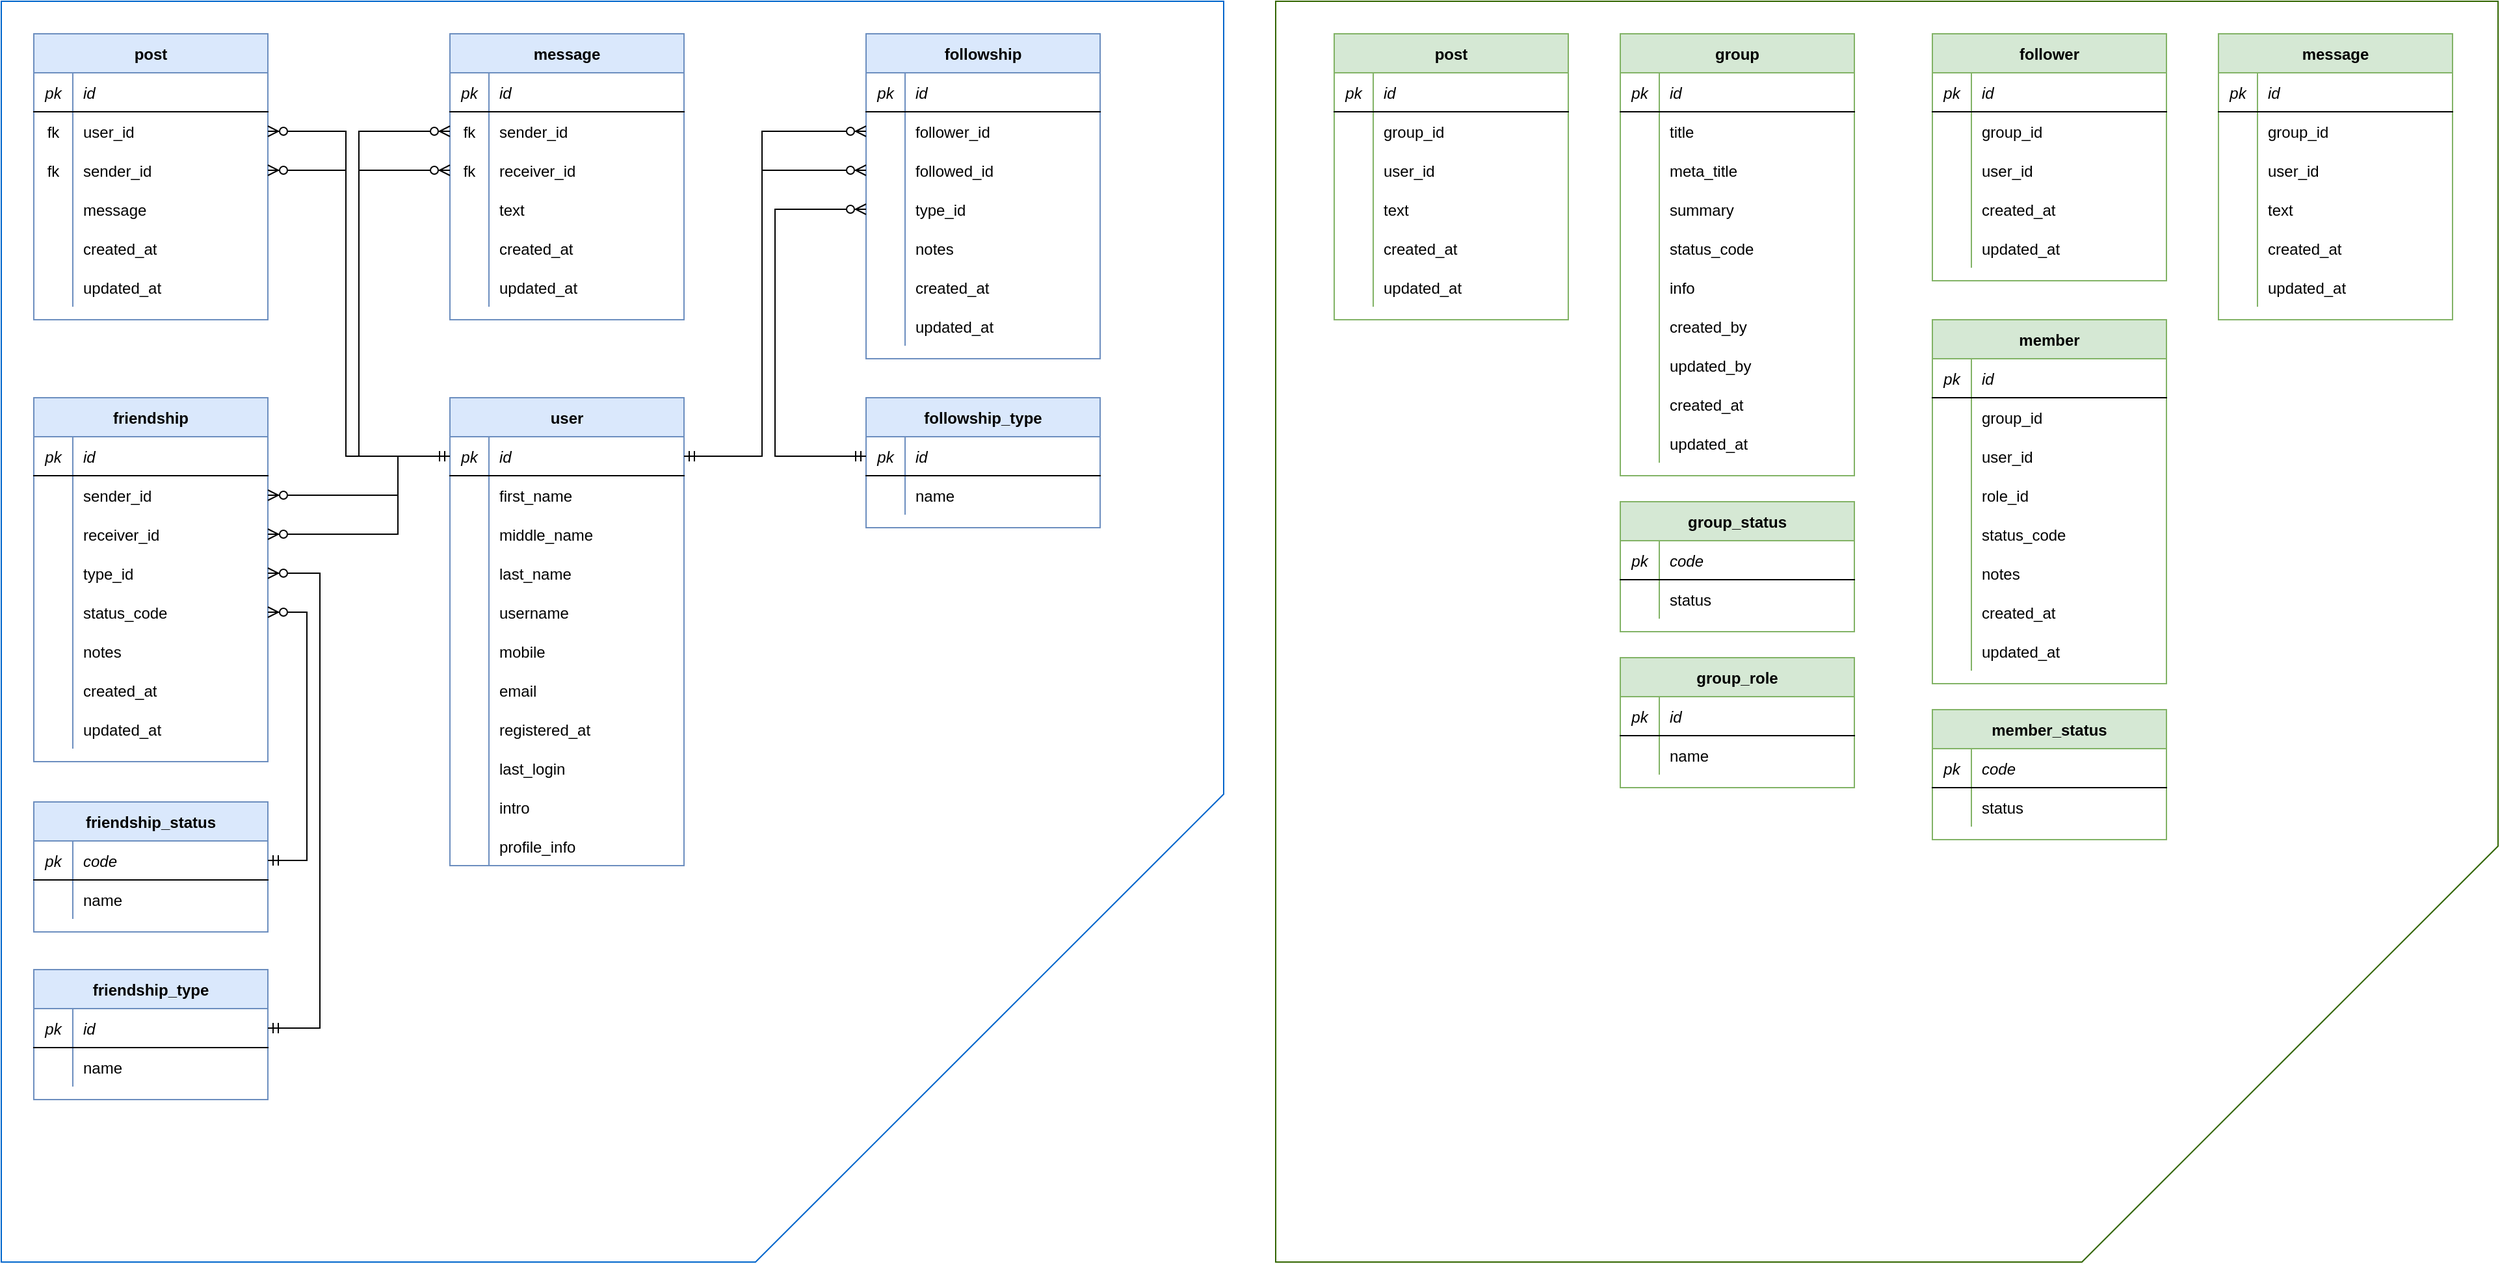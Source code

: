 <mxfile version="20.7.4" type="device"><diagram id="85I8OaKHYtxso3FmiIQd" name="Page-1"><mxGraphModel dx="1546" dy="894" grid="1" gridSize="10" guides="1" tooltips="1" connect="1" arrows="1" fold="1" page="1" pageScale="1" pageWidth="1654" pageHeight="2336" math="0" shadow="0"><root><mxCell id="0"/><mxCell id="1" parent="0"/><mxCell id="CxU0QHlTgObVhnps74Rh-2" value="" style="verticalLabelPosition=bottom;verticalAlign=top;html=1;shape=card;whiteSpace=wrap;size=320;arcSize=12;fillColor=none;rotation=-90;flipH=0;flipV=1;strokeColor=#336600;" parent="1" vertex="1"><mxGeometry x="980" y="30" width="970" height="940" as="geometry"/></mxCell><mxCell id="XJ_ijI8XstVMLWHIe8XF-117" value="" style="verticalLabelPosition=bottom;verticalAlign=top;html=1;shape=card;whiteSpace=wrap;size=360;arcSize=12;fillColor=none;rotation=-90;flipH=0;flipV=1;strokeColor=#0066CC;" parent="1" vertex="1"><mxGeometry y="30" width="970" height="940" as="geometry"/></mxCell><mxCell id="APRFP9CPvjDUM9wts7dX-1" value="user" style="shape=table;startSize=30;container=1;collapsible=1;childLayout=tableLayout;fixedRows=1;rowLines=0;fontStyle=1;align=center;resizeLast=1;fillColor=#dae8fc;strokeColor=#6c8ebf;" parent="1" vertex="1"><mxGeometry x="360" y="320" width="180" height="360" as="geometry"/></mxCell><mxCell id="APRFP9CPvjDUM9wts7dX-2" value="" style="shape=tableRow;horizontal=0;startSize=0;swimlaneHead=0;swimlaneBody=0;fillColor=none;collapsible=0;dropTarget=0;points=[[0,0.5],[1,0.5]];portConstraint=eastwest;top=0;left=0;right=0;bottom=1;" parent="APRFP9CPvjDUM9wts7dX-1" vertex="1"><mxGeometry y="30" width="180" height="30" as="geometry"/></mxCell><mxCell id="APRFP9CPvjDUM9wts7dX-3" value="pk" style="shape=partialRectangle;connectable=0;fillColor=none;top=0;left=0;bottom=0;right=0;fontStyle=2;overflow=hidden;" parent="APRFP9CPvjDUM9wts7dX-2" vertex="1"><mxGeometry width="30" height="30" as="geometry"><mxRectangle width="30" height="30" as="alternateBounds"/></mxGeometry></mxCell><mxCell id="APRFP9CPvjDUM9wts7dX-4" value="id" style="shape=partialRectangle;connectable=0;fillColor=none;top=0;left=0;bottom=0;right=0;align=left;spacingLeft=6;fontStyle=2;overflow=hidden;" parent="APRFP9CPvjDUM9wts7dX-2" vertex="1"><mxGeometry x="30" width="150" height="30" as="geometry"><mxRectangle width="150" height="30" as="alternateBounds"/></mxGeometry></mxCell><mxCell id="APRFP9CPvjDUM9wts7dX-5" value="" style="shape=tableRow;horizontal=0;startSize=0;swimlaneHead=0;swimlaneBody=0;fillColor=none;collapsible=0;dropTarget=0;points=[[0,0.5],[1,0.5]];portConstraint=eastwest;top=0;left=0;right=0;bottom=0;" parent="APRFP9CPvjDUM9wts7dX-1" vertex="1"><mxGeometry y="60" width="180" height="30" as="geometry"/></mxCell><mxCell id="APRFP9CPvjDUM9wts7dX-6" value="" style="shape=partialRectangle;connectable=0;fillColor=none;top=0;left=0;bottom=0;right=0;editable=1;overflow=hidden;" parent="APRFP9CPvjDUM9wts7dX-5" vertex="1"><mxGeometry width="30" height="30" as="geometry"><mxRectangle width="30" height="30" as="alternateBounds"/></mxGeometry></mxCell><mxCell id="APRFP9CPvjDUM9wts7dX-7" value="first_name" style="shape=partialRectangle;connectable=0;fillColor=none;top=0;left=0;bottom=0;right=0;align=left;spacingLeft=6;overflow=hidden;" parent="APRFP9CPvjDUM9wts7dX-5" vertex="1"><mxGeometry x="30" width="150" height="30" as="geometry"><mxRectangle width="150" height="30" as="alternateBounds"/></mxGeometry></mxCell><mxCell id="APRFP9CPvjDUM9wts7dX-8" value="" style="shape=tableRow;horizontal=0;startSize=0;swimlaneHead=0;swimlaneBody=0;fillColor=none;collapsible=0;dropTarget=0;points=[[0,0.5],[1,0.5]];portConstraint=eastwest;top=0;left=0;right=0;bottom=0;" parent="APRFP9CPvjDUM9wts7dX-1" vertex="1"><mxGeometry y="90" width="180" height="30" as="geometry"/></mxCell><mxCell id="APRFP9CPvjDUM9wts7dX-9" value="" style="shape=partialRectangle;connectable=0;fillColor=none;top=0;left=0;bottom=0;right=0;editable=1;overflow=hidden;" parent="APRFP9CPvjDUM9wts7dX-8" vertex="1"><mxGeometry width="30" height="30" as="geometry"><mxRectangle width="30" height="30" as="alternateBounds"/></mxGeometry></mxCell><mxCell id="APRFP9CPvjDUM9wts7dX-10" value="middle_name" style="shape=partialRectangle;connectable=0;fillColor=none;top=0;left=0;bottom=0;right=0;align=left;spacingLeft=6;overflow=hidden;" parent="APRFP9CPvjDUM9wts7dX-8" vertex="1"><mxGeometry x="30" width="150" height="30" as="geometry"><mxRectangle width="150" height="30" as="alternateBounds"/></mxGeometry></mxCell><mxCell id="APRFP9CPvjDUM9wts7dX-11" value="" style="shape=tableRow;horizontal=0;startSize=0;swimlaneHead=0;swimlaneBody=0;fillColor=none;collapsible=0;dropTarget=0;points=[[0,0.5],[1,0.5]];portConstraint=eastwest;top=0;left=0;right=0;bottom=0;" parent="APRFP9CPvjDUM9wts7dX-1" vertex="1"><mxGeometry y="120" width="180" height="30" as="geometry"/></mxCell><mxCell id="APRFP9CPvjDUM9wts7dX-12" value="" style="shape=partialRectangle;connectable=0;fillColor=none;top=0;left=0;bottom=0;right=0;editable=1;overflow=hidden;" parent="APRFP9CPvjDUM9wts7dX-11" vertex="1"><mxGeometry width="30" height="30" as="geometry"><mxRectangle width="30" height="30" as="alternateBounds"/></mxGeometry></mxCell><mxCell id="APRFP9CPvjDUM9wts7dX-13" value="last_name" style="shape=partialRectangle;connectable=0;fillColor=none;top=0;left=0;bottom=0;right=0;align=left;spacingLeft=6;overflow=hidden;" parent="APRFP9CPvjDUM9wts7dX-11" vertex="1"><mxGeometry x="30" width="150" height="30" as="geometry"><mxRectangle width="150" height="30" as="alternateBounds"/></mxGeometry></mxCell><mxCell id="APRFP9CPvjDUM9wts7dX-14" style="shape=tableRow;horizontal=0;startSize=0;swimlaneHead=0;swimlaneBody=0;fillColor=none;collapsible=0;dropTarget=0;points=[[0,0.5],[1,0.5]];portConstraint=eastwest;top=0;left=0;right=0;bottom=0;" parent="APRFP9CPvjDUM9wts7dX-1" vertex="1"><mxGeometry y="150" width="180" height="30" as="geometry"/></mxCell><mxCell id="APRFP9CPvjDUM9wts7dX-15" style="shape=partialRectangle;connectable=0;fillColor=none;top=0;left=0;bottom=0;right=0;editable=1;overflow=hidden;" parent="APRFP9CPvjDUM9wts7dX-14" vertex="1"><mxGeometry width="30" height="30" as="geometry"><mxRectangle width="30" height="30" as="alternateBounds"/></mxGeometry></mxCell><mxCell id="APRFP9CPvjDUM9wts7dX-16" value="username" style="shape=partialRectangle;connectable=0;fillColor=none;top=0;left=0;bottom=0;right=0;align=left;spacingLeft=6;overflow=hidden;" parent="APRFP9CPvjDUM9wts7dX-14" vertex="1"><mxGeometry x="30" width="150" height="30" as="geometry"><mxRectangle width="150" height="30" as="alternateBounds"/></mxGeometry></mxCell><mxCell id="APRFP9CPvjDUM9wts7dX-17" style="shape=tableRow;horizontal=0;startSize=0;swimlaneHead=0;swimlaneBody=0;fillColor=none;collapsible=0;dropTarget=0;points=[[0,0.5],[1,0.5]];portConstraint=eastwest;top=0;left=0;right=0;bottom=0;" parent="APRFP9CPvjDUM9wts7dX-1" vertex="1"><mxGeometry y="180" width="180" height="30" as="geometry"/></mxCell><mxCell id="APRFP9CPvjDUM9wts7dX-18" style="shape=partialRectangle;connectable=0;fillColor=none;top=0;left=0;bottom=0;right=0;editable=1;overflow=hidden;" parent="APRFP9CPvjDUM9wts7dX-17" vertex="1"><mxGeometry width="30" height="30" as="geometry"><mxRectangle width="30" height="30" as="alternateBounds"/></mxGeometry></mxCell><mxCell id="APRFP9CPvjDUM9wts7dX-19" value="mobile" style="shape=partialRectangle;connectable=0;fillColor=none;top=0;left=0;bottom=0;right=0;align=left;spacingLeft=6;overflow=hidden;" parent="APRFP9CPvjDUM9wts7dX-17" vertex="1"><mxGeometry x="30" width="150" height="30" as="geometry"><mxRectangle width="150" height="30" as="alternateBounds"/></mxGeometry></mxCell><mxCell id="APRFP9CPvjDUM9wts7dX-20" style="shape=tableRow;horizontal=0;startSize=0;swimlaneHead=0;swimlaneBody=0;fillColor=none;collapsible=0;dropTarget=0;points=[[0,0.5],[1,0.5]];portConstraint=eastwest;top=0;left=0;right=0;bottom=0;" parent="APRFP9CPvjDUM9wts7dX-1" vertex="1"><mxGeometry y="210" width="180" height="30" as="geometry"/></mxCell><mxCell id="APRFP9CPvjDUM9wts7dX-21" style="shape=partialRectangle;connectable=0;fillColor=none;top=0;left=0;bottom=0;right=0;editable=1;overflow=hidden;" parent="APRFP9CPvjDUM9wts7dX-20" vertex="1"><mxGeometry width="30" height="30" as="geometry"><mxRectangle width="30" height="30" as="alternateBounds"/></mxGeometry></mxCell><mxCell id="APRFP9CPvjDUM9wts7dX-22" value="email" style="shape=partialRectangle;connectable=0;fillColor=none;top=0;left=0;bottom=0;right=0;align=left;spacingLeft=6;overflow=hidden;" parent="APRFP9CPvjDUM9wts7dX-20" vertex="1"><mxGeometry x="30" width="150" height="30" as="geometry"><mxRectangle width="150" height="30" as="alternateBounds"/></mxGeometry></mxCell><mxCell id="APRFP9CPvjDUM9wts7dX-23" style="shape=tableRow;horizontal=0;startSize=0;swimlaneHead=0;swimlaneBody=0;fillColor=none;collapsible=0;dropTarget=0;points=[[0,0.5],[1,0.5]];portConstraint=eastwest;top=0;left=0;right=0;bottom=0;" parent="APRFP9CPvjDUM9wts7dX-1" vertex="1"><mxGeometry y="240" width="180" height="30" as="geometry"/></mxCell><mxCell id="APRFP9CPvjDUM9wts7dX-24" style="shape=partialRectangle;connectable=0;fillColor=none;top=0;left=0;bottom=0;right=0;editable=1;overflow=hidden;" parent="APRFP9CPvjDUM9wts7dX-23" vertex="1"><mxGeometry width="30" height="30" as="geometry"><mxRectangle width="30" height="30" as="alternateBounds"/></mxGeometry></mxCell><mxCell id="APRFP9CPvjDUM9wts7dX-25" value="registered_at" style="shape=partialRectangle;connectable=0;fillColor=none;top=0;left=0;bottom=0;right=0;align=left;spacingLeft=6;overflow=hidden;" parent="APRFP9CPvjDUM9wts7dX-23" vertex="1"><mxGeometry x="30" width="150" height="30" as="geometry"><mxRectangle width="150" height="30" as="alternateBounds"/></mxGeometry></mxCell><mxCell id="APRFP9CPvjDUM9wts7dX-26" style="shape=tableRow;horizontal=0;startSize=0;swimlaneHead=0;swimlaneBody=0;fillColor=none;collapsible=0;dropTarget=0;points=[[0,0.5],[1,0.5]];portConstraint=eastwest;top=0;left=0;right=0;bottom=0;" parent="APRFP9CPvjDUM9wts7dX-1" vertex="1"><mxGeometry y="270" width="180" height="30" as="geometry"/></mxCell><mxCell id="APRFP9CPvjDUM9wts7dX-27" style="shape=partialRectangle;connectable=0;fillColor=none;top=0;left=0;bottom=0;right=0;editable=1;overflow=hidden;" parent="APRFP9CPvjDUM9wts7dX-26" vertex="1"><mxGeometry width="30" height="30" as="geometry"><mxRectangle width="30" height="30" as="alternateBounds"/></mxGeometry></mxCell><mxCell id="APRFP9CPvjDUM9wts7dX-28" value="last_login" style="shape=partialRectangle;connectable=0;fillColor=none;top=0;left=0;bottom=0;right=0;align=left;spacingLeft=6;overflow=hidden;" parent="APRFP9CPvjDUM9wts7dX-26" vertex="1"><mxGeometry x="30" width="150" height="30" as="geometry"><mxRectangle width="150" height="30" as="alternateBounds"/></mxGeometry></mxCell><mxCell id="APRFP9CPvjDUM9wts7dX-29" style="shape=tableRow;horizontal=0;startSize=0;swimlaneHead=0;swimlaneBody=0;fillColor=none;collapsible=0;dropTarget=0;points=[[0,0.5],[1,0.5]];portConstraint=eastwest;top=0;left=0;right=0;bottom=0;" parent="APRFP9CPvjDUM9wts7dX-1" vertex="1"><mxGeometry y="300" width="180" height="30" as="geometry"/></mxCell><mxCell id="APRFP9CPvjDUM9wts7dX-30" style="shape=partialRectangle;connectable=0;fillColor=none;top=0;left=0;bottom=0;right=0;editable=1;overflow=hidden;" parent="APRFP9CPvjDUM9wts7dX-29" vertex="1"><mxGeometry width="30" height="30" as="geometry"><mxRectangle width="30" height="30" as="alternateBounds"/></mxGeometry></mxCell><mxCell id="APRFP9CPvjDUM9wts7dX-31" value="intro" style="shape=partialRectangle;connectable=0;fillColor=none;top=0;left=0;bottom=0;right=0;align=left;spacingLeft=6;overflow=hidden;" parent="APRFP9CPvjDUM9wts7dX-29" vertex="1"><mxGeometry x="30" width="150" height="30" as="geometry"><mxRectangle width="150" height="30" as="alternateBounds"/></mxGeometry></mxCell><mxCell id="APRFP9CPvjDUM9wts7dX-32" style="shape=tableRow;horizontal=0;startSize=0;swimlaneHead=0;swimlaneBody=0;fillColor=none;collapsible=0;dropTarget=0;points=[[0,0.5],[1,0.5]];portConstraint=eastwest;top=0;left=0;right=0;bottom=0;" parent="APRFP9CPvjDUM9wts7dX-1" vertex="1"><mxGeometry y="330" width="180" height="30" as="geometry"/></mxCell><mxCell id="APRFP9CPvjDUM9wts7dX-33" style="shape=partialRectangle;connectable=0;fillColor=none;top=0;left=0;bottom=0;right=0;editable=1;overflow=hidden;" parent="APRFP9CPvjDUM9wts7dX-32" vertex="1"><mxGeometry width="30" height="30" as="geometry"><mxRectangle width="30" height="30" as="alternateBounds"/></mxGeometry></mxCell><mxCell id="APRFP9CPvjDUM9wts7dX-34" value="profile_info" style="shape=partialRectangle;connectable=0;fillColor=none;top=0;left=0;bottom=0;right=0;align=left;spacingLeft=6;overflow=hidden;" parent="APRFP9CPvjDUM9wts7dX-32" vertex="1"><mxGeometry x="30" width="150" height="30" as="geometry"><mxRectangle width="150" height="30" as="alternateBounds"/></mxGeometry></mxCell><mxCell id="APRFP9CPvjDUM9wts7dX-35" value="post" style="shape=table;startSize=30;container=1;collapsible=1;childLayout=tableLayout;fixedRows=1;rowLines=0;fontStyle=1;align=center;resizeLast=1;fillColor=#dae8fc;strokeColor=#6c8ebf;" parent="1" vertex="1"><mxGeometry x="40" y="40" width="180" height="220" as="geometry"/></mxCell><mxCell id="APRFP9CPvjDUM9wts7dX-36" value="" style="shape=tableRow;horizontal=0;startSize=0;swimlaneHead=0;swimlaneBody=0;fillColor=none;collapsible=0;dropTarget=0;points=[[0,0.5],[1,0.5]];portConstraint=eastwest;top=0;left=0;right=0;bottom=1;" parent="APRFP9CPvjDUM9wts7dX-35" vertex="1"><mxGeometry y="30" width="180" height="30" as="geometry"/></mxCell><mxCell id="APRFP9CPvjDUM9wts7dX-37" value="pk" style="shape=partialRectangle;connectable=0;fillColor=none;top=0;left=0;bottom=0;right=0;fontStyle=2;overflow=hidden;" parent="APRFP9CPvjDUM9wts7dX-36" vertex="1"><mxGeometry width="30" height="30" as="geometry"><mxRectangle width="30" height="30" as="alternateBounds"/></mxGeometry></mxCell><mxCell id="APRFP9CPvjDUM9wts7dX-38" value="id" style="shape=partialRectangle;connectable=0;fillColor=none;top=0;left=0;bottom=0;right=0;align=left;spacingLeft=6;fontStyle=2;overflow=hidden;" parent="APRFP9CPvjDUM9wts7dX-36" vertex="1"><mxGeometry x="30" width="150" height="30" as="geometry"><mxRectangle width="150" height="30" as="alternateBounds"/></mxGeometry></mxCell><mxCell id="APRFP9CPvjDUM9wts7dX-39" value="" style="shape=tableRow;horizontal=0;startSize=0;swimlaneHead=0;swimlaneBody=0;fillColor=none;collapsible=0;dropTarget=0;points=[[0,0.5],[1,0.5]];portConstraint=eastwest;top=0;left=0;right=0;bottom=0;" parent="APRFP9CPvjDUM9wts7dX-35" vertex="1"><mxGeometry y="60" width="180" height="30" as="geometry"/></mxCell><mxCell id="APRFP9CPvjDUM9wts7dX-40" value="fk" style="shape=partialRectangle;connectable=0;fillColor=none;top=0;left=0;bottom=0;right=0;editable=1;overflow=hidden;" parent="APRFP9CPvjDUM9wts7dX-39" vertex="1"><mxGeometry width="30" height="30" as="geometry"><mxRectangle width="30" height="30" as="alternateBounds"/></mxGeometry></mxCell><mxCell id="APRFP9CPvjDUM9wts7dX-41" value="user_id" style="shape=partialRectangle;connectable=0;fillColor=none;top=0;left=0;bottom=0;right=0;align=left;spacingLeft=6;overflow=hidden;" parent="APRFP9CPvjDUM9wts7dX-39" vertex="1"><mxGeometry x="30" width="150" height="30" as="geometry"><mxRectangle width="150" height="30" as="alternateBounds"/></mxGeometry></mxCell><mxCell id="APRFP9CPvjDUM9wts7dX-42" value="" style="shape=tableRow;horizontal=0;startSize=0;swimlaneHead=0;swimlaneBody=0;fillColor=none;collapsible=0;dropTarget=0;points=[[0,0.5],[1,0.5]];portConstraint=eastwest;top=0;left=0;right=0;bottom=0;" parent="APRFP9CPvjDUM9wts7dX-35" vertex="1"><mxGeometry y="90" width="180" height="30" as="geometry"/></mxCell><mxCell id="APRFP9CPvjDUM9wts7dX-43" value="fk" style="shape=partialRectangle;connectable=0;fillColor=none;top=0;left=0;bottom=0;right=0;editable=1;overflow=hidden;" parent="APRFP9CPvjDUM9wts7dX-42" vertex="1"><mxGeometry width="30" height="30" as="geometry"><mxRectangle width="30" height="30" as="alternateBounds"/></mxGeometry></mxCell><mxCell id="APRFP9CPvjDUM9wts7dX-44" value="sender_id" style="shape=partialRectangle;connectable=0;fillColor=none;top=0;left=0;bottom=0;right=0;align=left;spacingLeft=6;overflow=hidden;" parent="APRFP9CPvjDUM9wts7dX-42" vertex="1"><mxGeometry x="30" width="150" height="30" as="geometry"><mxRectangle width="150" height="30" as="alternateBounds"/></mxGeometry></mxCell><mxCell id="APRFP9CPvjDUM9wts7dX-45" value="" style="shape=tableRow;horizontal=0;startSize=0;swimlaneHead=0;swimlaneBody=0;fillColor=none;collapsible=0;dropTarget=0;points=[[0,0.5],[1,0.5]];portConstraint=eastwest;top=0;left=0;right=0;bottom=0;" parent="APRFP9CPvjDUM9wts7dX-35" vertex="1"><mxGeometry y="120" width="180" height="30" as="geometry"/></mxCell><mxCell id="APRFP9CPvjDUM9wts7dX-46" value="" style="shape=partialRectangle;connectable=0;fillColor=none;top=0;left=0;bottom=0;right=0;editable=1;overflow=hidden;" parent="APRFP9CPvjDUM9wts7dX-45" vertex="1"><mxGeometry width="30" height="30" as="geometry"><mxRectangle width="30" height="30" as="alternateBounds"/></mxGeometry></mxCell><mxCell id="APRFP9CPvjDUM9wts7dX-47" value="message" style="shape=partialRectangle;connectable=0;fillColor=none;top=0;left=0;bottom=0;right=0;align=left;spacingLeft=6;overflow=hidden;" parent="APRFP9CPvjDUM9wts7dX-45" vertex="1"><mxGeometry x="30" width="150" height="30" as="geometry"><mxRectangle width="150" height="30" as="alternateBounds"/></mxGeometry></mxCell><mxCell id="APRFP9CPvjDUM9wts7dX-48" style="shape=tableRow;horizontal=0;startSize=0;swimlaneHead=0;swimlaneBody=0;fillColor=none;collapsible=0;dropTarget=0;points=[[0,0.5],[1,0.5]];portConstraint=eastwest;top=0;left=0;right=0;bottom=0;" parent="APRFP9CPvjDUM9wts7dX-35" vertex="1"><mxGeometry y="150" width="180" height="30" as="geometry"/></mxCell><mxCell id="APRFP9CPvjDUM9wts7dX-49" style="shape=partialRectangle;connectable=0;fillColor=none;top=0;left=0;bottom=0;right=0;editable=1;overflow=hidden;" parent="APRFP9CPvjDUM9wts7dX-48" vertex="1"><mxGeometry width="30" height="30" as="geometry"><mxRectangle width="30" height="30" as="alternateBounds"/></mxGeometry></mxCell><mxCell id="APRFP9CPvjDUM9wts7dX-50" value="created_at" style="shape=partialRectangle;connectable=0;fillColor=none;top=0;left=0;bottom=0;right=0;align=left;spacingLeft=6;overflow=hidden;" parent="APRFP9CPvjDUM9wts7dX-48" vertex="1"><mxGeometry x="30" width="150" height="30" as="geometry"><mxRectangle width="150" height="30" as="alternateBounds"/></mxGeometry></mxCell><mxCell id="APRFP9CPvjDUM9wts7dX-51" style="shape=tableRow;horizontal=0;startSize=0;swimlaneHead=0;swimlaneBody=0;fillColor=none;collapsible=0;dropTarget=0;points=[[0,0.5],[1,0.5]];portConstraint=eastwest;top=0;left=0;right=0;bottom=0;" parent="APRFP9CPvjDUM9wts7dX-35" vertex="1"><mxGeometry y="180" width="180" height="30" as="geometry"/></mxCell><mxCell id="APRFP9CPvjDUM9wts7dX-52" style="shape=partialRectangle;connectable=0;fillColor=none;top=0;left=0;bottom=0;right=0;editable=1;overflow=hidden;" parent="APRFP9CPvjDUM9wts7dX-51" vertex="1"><mxGeometry width="30" height="30" as="geometry"><mxRectangle width="30" height="30" as="alternateBounds"/></mxGeometry></mxCell><mxCell id="APRFP9CPvjDUM9wts7dX-53" value="updated_at" style="shape=partialRectangle;connectable=0;fillColor=none;top=0;left=0;bottom=0;right=0;align=left;spacingLeft=6;overflow=hidden;" parent="APRFP9CPvjDUM9wts7dX-51" vertex="1"><mxGeometry x="30" width="150" height="30" as="geometry"><mxRectangle width="150" height="30" as="alternateBounds"/></mxGeometry></mxCell><mxCell id="APRFP9CPvjDUM9wts7dX-57" value="message" style="shape=table;startSize=30;container=1;collapsible=1;childLayout=tableLayout;fixedRows=1;rowLines=0;fontStyle=1;align=center;resizeLast=1;fillColor=#dae8fc;strokeColor=#6c8ebf;" parent="1" vertex="1"><mxGeometry x="360" y="40" width="180" height="220" as="geometry"/></mxCell><mxCell id="APRFP9CPvjDUM9wts7dX-58" value="" style="shape=tableRow;horizontal=0;startSize=0;swimlaneHead=0;swimlaneBody=0;fillColor=none;collapsible=0;dropTarget=0;points=[[0,0.5],[1,0.5]];portConstraint=eastwest;top=0;left=0;right=0;bottom=1;" parent="APRFP9CPvjDUM9wts7dX-57" vertex="1"><mxGeometry y="30" width="180" height="30" as="geometry"/></mxCell><mxCell id="APRFP9CPvjDUM9wts7dX-59" value="pk" style="shape=partialRectangle;connectable=0;fillColor=none;top=0;left=0;bottom=0;right=0;fontStyle=2;overflow=hidden;" parent="APRFP9CPvjDUM9wts7dX-58" vertex="1"><mxGeometry width="30" height="30" as="geometry"><mxRectangle width="30" height="30" as="alternateBounds"/></mxGeometry></mxCell><mxCell id="APRFP9CPvjDUM9wts7dX-60" value="id" style="shape=partialRectangle;connectable=0;fillColor=none;top=0;left=0;bottom=0;right=0;align=left;spacingLeft=6;fontStyle=2;overflow=hidden;" parent="APRFP9CPvjDUM9wts7dX-58" vertex="1"><mxGeometry x="30" width="150" height="30" as="geometry"><mxRectangle width="150" height="30" as="alternateBounds"/></mxGeometry></mxCell><mxCell id="APRFP9CPvjDUM9wts7dX-61" value="" style="shape=tableRow;horizontal=0;startSize=0;swimlaneHead=0;swimlaneBody=0;fillColor=none;collapsible=0;dropTarget=0;points=[[0,0.5],[1,0.5]];portConstraint=eastwest;top=0;left=0;right=0;bottom=0;" parent="APRFP9CPvjDUM9wts7dX-57" vertex="1"><mxGeometry y="60" width="180" height="30" as="geometry"/></mxCell><mxCell id="APRFP9CPvjDUM9wts7dX-62" value="fk" style="shape=partialRectangle;connectable=0;fillColor=none;top=0;left=0;bottom=0;right=0;editable=1;overflow=hidden;" parent="APRFP9CPvjDUM9wts7dX-61" vertex="1"><mxGeometry width="30" height="30" as="geometry"><mxRectangle width="30" height="30" as="alternateBounds"/></mxGeometry></mxCell><mxCell id="APRFP9CPvjDUM9wts7dX-63" value="sender_id" style="shape=partialRectangle;connectable=0;fillColor=none;top=0;left=0;bottom=0;right=0;align=left;spacingLeft=6;overflow=hidden;" parent="APRFP9CPvjDUM9wts7dX-61" vertex="1"><mxGeometry x="30" width="150" height="30" as="geometry"><mxRectangle width="150" height="30" as="alternateBounds"/></mxGeometry></mxCell><mxCell id="APRFP9CPvjDUM9wts7dX-64" value="" style="shape=tableRow;horizontal=0;startSize=0;swimlaneHead=0;swimlaneBody=0;fillColor=none;collapsible=0;dropTarget=0;points=[[0,0.5],[1,0.5]];portConstraint=eastwest;top=0;left=0;right=0;bottom=0;" parent="APRFP9CPvjDUM9wts7dX-57" vertex="1"><mxGeometry y="90" width="180" height="30" as="geometry"/></mxCell><mxCell id="APRFP9CPvjDUM9wts7dX-65" value="fk" style="shape=partialRectangle;connectable=0;fillColor=none;top=0;left=0;bottom=0;right=0;editable=1;overflow=hidden;" parent="APRFP9CPvjDUM9wts7dX-64" vertex="1"><mxGeometry width="30" height="30" as="geometry"><mxRectangle width="30" height="30" as="alternateBounds"/></mxGeometry></mxCell><mxCell id="APRFP9CPvjDUM9wts7dX-66" value="receiver_id" style="shape=partialRectangle;connectable=0;fillColor=none;top=0;left=0;bottom=0;right=0;align=left;spacingLeft=6;overflow=hidden;" parent="APRFP9CPvjDUM9wts7dX-64" vertex="1"><mxGeometry x="30" width="150" height="30" as="geometry"><mxRectangle width="150" height="30" as="alternateBounds"/></mxGeometry></mxCell><mxCell id="APRFP9CPvjDUM9wts7dX-67" value="" style="shape=tableRow;horizontal=0;startSize=0;swimlaneHead=0;swimlaneBody=0;fillColor=none;collapsible=0;dropTarget=0;points=[[0,0.5],[1,0.5]];portConstraint=eastwest;top=0;left=0;right=0;bottom=0;" parent="APRFP9CPvjDUM9wts7dX-57" vertex="1"><mxGeometry y="120" width="180" height="30" as="geometry"/></mxCell><mxCell id="APRFP9CPvjDUM9wts7dX-68" value="" style="shape=partialRectangle;connectable=0;fillColor=none;top=0;left=0;bottom=0;right=0;editable=1;overflow=hidden;" parent="APRFP9CPvjDUM9wts7dX-67" vertex="1"><mxGeometry width="30" height="30" as="geometry"><mxRectangle width="30" height="30" as="alternateBounds"/></mxGeometry></mxCell><mxCell id="APRFP9CPvjDUM9wts7dX-69" value="text" style="shape=partialRectangle;connectable=0;fillColor=none;top=0;left=0;bottom=0;right=0;align=left;spacingLeft=6;overflow=hidden;" parent="APRFP9CPvjDUM9wts7dX-67" vertex="1"><mxGeometry x="30" width="150" height="30" as="geometry"><mxRectangle width="150" height="30" as="alternateBounds"/></mxGeometry></mxCell><mxCell id="XJ_ijI8XstVMLWHIe8XF-1" style="shape=tableRow;horizontal=0;startSize=0;swimlaneHead=0;swimlaneBody=0;fillColor=none;collapsible=0;dropTarget=0;points=[[0,0.5],[1,0.5]];portConstraint=eastwest;top=0;left=0;right=0;bottom=0;" parent="APRFP9CPvjDUM9wts7dX-57" vertex="1"><mxGeometry y="150" width="180" height="30" as="geometry"/></mxCell><mxCell id="XJ_ijI8XstVMLWHIe8XF-2" style="shape=partialRectangle;connectable=0;fillColor=none;top=0;left=0;bottom=0;right=0;editable=1;overflow=hidden;" parent="XJ_ijI8XstVMLWHIe8XF-1" vertex="1"><mxGeometry width="30" height="30" as="geometry"><mxRectangle width="30" height="30" as="alternateBounds"/></mxGeometry></mxCell><mxCell id="XJ_ijI8XstVMLWHIe8XF-3" value="created_at" style="shape=partialRectangle;connectable=0;fillColor=none;top=0;left=0;bottom=0;right=0;align=left;spacingLeft=6;overflow=hidden;" parent="XJ_ijI8XstVMLWHIe8XF-1" vertex="1"><mxGeometry x="30" width="150" height="30" as="geometry"><mxRectangle width="150" height="30" as="alternateBounds"/></mxGeometry></mxCell><mxCell id="XJ_ijI8XstVMLWHIe8XF-4" style="shape=tableRow;horizontal=0;startSize=0;swimlaneHead=0;swimlaneBody=0;fillColor=none;collapsible=0;dropTarget=0;points=[[0,0.5],[1,0.5]];portConstraint=eastwest;top=0;left=0;right=0;bottom=0;" parent="APRFP9CPvjDUM9wts7dX-57" vertex="1"><mxGeometry y="180" width="180" height="30" as="geometry"/></mxCell><mxCell id="XJ_ijI8XstVMLWHIe8XF-5" style="shape=partialRectangle;connectable=0;fillColor=none;top=0;left=0;bottom=0;right=0;editable=1;overflow=hidden;" parent="XJ_ijI8XstVMLWHIe8XF-4" vertex="1"><mxGeometry width="30" height="30" as="geometry"><mxRectangle width="30" height="30" as="alternateBounds"/></mxGeometry></mxCell><mxCell id="XJ_ijI8XstVMLWHIe8XF-6" value="updated_at" style="shape=partialRectangle;connectable=0;fillColor=none;top=0;left=0;bottom=0;right=0;align=left;spacingLeft=6;overflow=hidden;" parent="XJ_ijI8XstVMLWHIe8XF-4" vertex="1"><mxGeometry x="30" width="150" height="30" as="geometry"><mxRectangle width="150" height="30" as="alternateBounds"/></mxGeometry></mxCell><mxCell id="XJ_ijI8XstVMLWHIe8XF-7" value="friendship_type" style="shape=table;startSize=30;container=1;collapsible=1;childLayout=tableLayout;fixedRows=1;rowLines=0;fontStyle=1;align=center;resizeLast=1;fillColor=#dae8fc;strokeColor=#6c8ebf;" parent="1" vertex="1"><mxGeometry x="40" y="760" width="180" height="100" as="geometry"/></mxCell><mxCell id="XJ_ijI8XstVMLWHIe8XF-8" value="" style="shape=tableRow;horizontal=0;startSize=0;swimlaneHead=0;swimlaneBody=0;fillColor=none;collapsible=0;dropTarget=0;points=[[0,0.5],[1,0.5]];portConstraint=eastwest;top=0;left=0;right=0;bottom=1;" parent="XJ_ijI8XstVMLWHIe8XF-7" vertex="1"><mxGeometry y="30" width="180" height="30" as="geometry"/></mxCell><mxCell id="XJ_ijI8XstVMLWHIe8XF-9" value="pk" style="shape=partialRectangle;connectable=0;fillColor=none;top=0;left=0;bottom=0;right=0;fontStyle=2;overflow=hidden;" parent="XJ_ijI8XstVMLWHIe8XF-8" vertex="1"><mxGeometry width="30" height="30" as="geometry"><mxRectangle width="30" height="30" as="alternateBounds"/></mxGeometry></mxCell><mxCell id="XJ_ijI8XstVMLWHIe8XF-10" value="id" style="shape=partialRectangle;connectable=0;fillColor=none;top=0;left=0;bottom=0;right=0;align=left;spacingLeft=6;fontStyle=2;overflow=hidden;" parent="XJ_ijI8XstVMLWHIe8XF-8" vertex="1"><mxGeometry x="30" width="150" height="30" as="geometry"><mxRectangle width="150" height="30" as="alternateBounds"/></mxGeometry></mxCell><mxCell id="XJ_ijI8XstVMLWHIe8XF-11" value="" style="shape=tableRow;horizontal=0;startSize=0;swimlaneHead=0;swimlaneBody=0;fillColor=none;collapsible=0;dropTarget=0;points=[[0,0.5],[1,0.5]];portConstraint=eastwest;top=0;left=0;right=0;bottom=0;" parent="XJ_ijI8XstVMLWHIe8XF-7" vertex="1"><mxGeometry y="60" width="180" height="30" as="geometry"/></mxCell><mxCell id="XJ_ijI8XstVMLWHIe8XF-12" value="" style="shape=partialRectangle;connectable=0;fillColor=none;top=0;left=0;bottom=0;right=0;editable=1;overflow=hidden;" parent="XJ_ijI8XstVMLWHIe8XF-11" vertex="1"><mxGeometry width="30" height="30" as="geometry"><mxRectangle width="30" height="30" as="alternateBounds"/></mxGeometry></mxCell><mxCell id="XJ_ijI8XstVMLWHIe8XF-13" value="name" style="shape=partialRectangle;connectable=0;fillColor=none;top=0;left=0;bottom=0;right=0;align=left;spacingLeft=6;overflow=hidden;" parent="XJ_ijI8XstVMLWHIe8XF-11" vertex="1"><mxGeometry x="30" width="150" height="30" as="geometry"><mxRectangle width="150" height="30" as="alternateBounds"/></mxGeometry></mxCell><mxCell id="XJ_ijI8XstVMLWHIe8XF-26" value="friendship_status" style="shape=table;startSize=30;container=1;collapsible=1;childLayout=tableLayout;fixedRows=1;rowLines=0;fontStyle=1;align=center;resizeLast=1;fillColor=#dae8fc;strokeColor=#6c8ebf;" parent="1" vertex="1"><mxGeometry x="40" y="631" width="180" height="100" as="geometry"/></mxCell><mxCell id="XJ_ijI8XstVMLWHIe8XF-27" value="" style="shape=tableRow;horizontal=0;startSize=0;swimlaneHead=0;swimlaneBody=0;fillColor=none;collapsible=0;dropTarget=0;points=[[0,0.5],[1,0.5]];portConstraint=eastwest;top=0;left=0;right=0;bottom=1;" parent="XJ_ijI8XstVMLWHIe8XF-26" vertex="1"><mxGeometry y="30" width="180" height="30" as="geometry"/></mxCell><mxCell id="XJ_ijI8XstVMLWHIe8XF-28" value="pk" style="shape=partialRectangle;connectable=0;fillColor=none;top=0;left=0;bottom=0;right=0;fontStyle=2;overflow=hidden;" parent="XJ_ijI8XstVMLWHIe8XF-27" vertex="1"><mxGeometry width="30" height="30" as="geometry"><mxRectangle width="30" height="30" as="alternateBounds"/></mxGeometry></mxCell><mxCell id="XJ_ijI8XstVMLWHIe8XF-29" value="code" style="shape=partialRectangle;connectable=0;fillColor=none;top=0;left=0;bottom=0;right=0;align=left;spacingLeft=6;fontStyle=2;overflow=hidden;" parent="XJ_ijI8XstVMLWHIe8XF-27" vertex="1"><mxGeometry x="30" width="150" height="30" as="geometry"><mxRectangle width="150" height="30" as="alternateBounds"/></mxGeometry></mxCell><mxCell id="XJ_ijI8XstVMLWHIe8XF-30" value="" style="shape=tableRow;horizontal=0;startSize=0;swimlaneHead=0;swimlaneBody=0;fillColor=none;collapsible=0;dropTarget=0;points=[[0,0.5],[1,0.5]];portConstraint=eastwest;top=0;left=0;right=0;bottom=0;" parent="XJ_ijI8XstVMLWHIe8XF-26" vertex="1"><mxGeometry y="60" width="180" height="30" as="geometry"/></mxCell><mxCell id="XJ_ijI8XstVMLWHIe8XF-31" value="" style="shape=partialRectangle;connectable=0;fillColor=none;top=0;left=0;bottom=0;right=0;editable=1;overflow=hidden;" parent="XJ_ijI8XstVMLWHIe8XF-30" vertex="1"><mxGeometry width="30" height="30" as="geometry"><mxRectangle width="30" height="30" as="alternateBounds"/></mxGeometry></mxCell><mxCell id="XJ_ijI8XstVMLWHIe8XF-32" value="name" style="shape=partialRectangle;connectable=0;fillColor=none;top=0;left=0;bottom=0;right=0;align=left;spacingLeft=6;overflow=hidden;" parent="XJ_ijI8XstVMLWHIe8XF-30" vertex="1"><mxGeometry x="30" width="150" height="30" as="geometry"><mxRectangle width="150" height="30" as="alternateBounds"/></mxGeometry></mxCell><mxCell id="XJ_ijI8XstVMLWHIe8XF-33" value="friendship" style="shape=table;startSize=30;container=1;collapsible=1;childLayout=tableLayout;fixedRows=1;rowLines=0;fontStyle=1;align=center;resizeLast=1;fillColor=#dae8fc;strokeColor=#6c8ebf;" parent="1" vertex="1"><mxGeometry x="40" y="320" width="180" height="280" as="geometry"/></mxCell><mxCell id="XJ_ijI8XstVMLWHIe8XF-34" value="" style="shape=tableRow;horizontal=0;startSize=0;swimlaneHead=0;swimlaneBody=0;fillColor=none;collapsible=0;dropTarget=0;points=[[0,0.5],[1,0.5]];portConstraint=eastwest;top=0;left=0;right=0;bottom=1;" parent="XJ_ijI8XstVMLWHIe8XF-33" vertex="1"><mxGeometry y="30" width="180" height="30" as="geometry"/></mxCell><mxCell id="XJ_ijI8XstVMLWHIe8XF-35" value="pk" style="shape=partialRectangle;connectable=0;fillColor=none;top=0;left=0;bottom=0;right=0;fontStyle=2;overflow=hidden;" parent="XJ_ijI8XstVMLWHIe8XF-34" vertex="1"><mxGeometry width="30" height="30" as="geometry"><mxRectangle width="30" height="30" as="alternateBounds"/></mxGeometry></mxCell><mxCell id="XJ_ijI8XstVMLWHIe8XF-36" value="id" style="shape=partialRectangle;connectable=0;fillColor=none;top=0;left=0;bottom=0;right=0;align=left;spacingLeft=6;fontStyle=2;overflow=hidden;" parent="XJ_ijI8XstVMLWHIe8XF-34" vertex="1"><mxGeometry x="30" width="150" height="30" as="geometry"><mxRectangle width="150" height="30" as="alternateBounds"/></mxGeometry></mxCell><mxCell id="XJ_ijI8XstVMLWHIe8XF-37" value="" style="shape=tableRow;horizontal=0;startSize=0;swimlaneHead=0;swimlaneBody=0;fillColor=none;collapsible=0;dropTarget=0;points=[[0,0.5],[1,0.5]];portConstraint=eastwest;top=0;left=0;right=0;bottom=0;" parent="XJ_ijI8XstVMLWHIe8XF-33" vertex="1"><mxGeometry y="60" width="180" height="30" as="geometry"/></mxCell><mxCell id="XJ_ijI8XstVMLWHIe8XF-38" value="" style="shape=partialRectangle;connectable=0;fillColor=none;top=0;left=0;bottom=0;right=0;editable=1;overflow=hidden;" parent="XJ_ijI8XstVMLWHIe8XF-37" vertex="1"><mxGeometry width="30" height="30" as="geometry"><mxRectangle width="30" height="30" as="alternateBounds"/></mxGeometry></mxCell><mxCell id="XJ_ijI8XstVMLWHIe8XF-39" value="sender_id" style="shape=partialRectangle;connectable=0;fillColor=none;top=0;left=0;bottom=0;right=0;align=left;spacingLeft=6;overflow=hidden;" parent="XJ_ijI8XstVMLWHIe8XF-37" vertex="1"><mxGeometry x="30" width="150" height="30" as="geometry"><mxRectangle width="150" height="30" as="alternateBounds"/></mxGeometry></mxCell><mxCell id="XJ_ijI8XstVMLWHIe8XF-40" style="shape=tableRow;horizontal=0;startSize=0;swimlaneHead=0;swimlaneBody=0;fillColor=none;collapsible=0;dropTarget=0;points=[[0,0.5],[1,0.5]];portConstraint=eastwest;top=0;left=0;right=0;bottom=0;" parent="XJ_ijI8XstVMLWHIe8XF-33" vertex="1"><mxGeometry y="90" width="180" height="30" as="geometry"/></mxCell><mxCell id="XJ_ijI8XstVMLWHIe8XF-41" style="shape=partialRectangle;connectable=0;fillColor=none;top=0;left=0;bottom=0;right=0;editable=1;overflow=hidden;" parent="XJ_ijI8XstVMLWHIe8XF-40" vertex="1"><mxGeometry width="30" height="30" as="geometry"><mxRectangle width="30" height="30" as="alternateBounds"/></mxGeometry></mxCell><mxCell id="XJ_ijI8XstVMLWHIe8XF-42" value="receiver_id" style="shape=partialRectangle;connectable=0;fillColor=none;top=0;left=0;bottom=0;right=0;align=left;spacingLeft=6;overflow=hidden;" parent="XJ_ijI8XstVMLWHIe8XF-40" vertex="1"><mxGeometry x="30" width="150" height="30" as="geometry"><mxRectangle width="150" height="30" as="alternateBounds"/></mxGeometry></mxCell><mxCell id="XJ_ijI8XstVMLWHIe8XF-43" style="shape=tableRow;horizontal=0;startSize=0;swimlaneHead=0;swimlaneBody=0;fillColor=none;collapsible=0;dropTarget=0;points=[[0,0.5],[1,0.5]];portConstraint=eastwest;top=0;left=0;right=0;bottom=0;" parent="XJ_ijI8XstVMLWHIe8XF-33" vertex="1"><mxGeometry y="120" width="180" height="30" as="geometry"/></mxCell><mxCell id="XJ_ijI8XstVMLWHIe8XF-44" style="shape=partialRectangle;connectable=0;fillColor=none;top=0;left=0;bottom=0;right=0;editable=1;overflow=hidden;" parent="XJ_ijI8XstVMLWHIe8XF-43" vertex="1"><mxGeometry width="30" height="30" as="geometry"><mxRectangle width="30" height="30" as="alternateBounds"/></mxGeometry></mxCell><mxCell id="XJ_ijI8XstVMLWHIe8XF-45" value="type_id" style="shape=partialRectangle;connectable=0;fillColor=none;top=0;left=0;bottom=0;right=0;align=left;spacingLeft=6;overflow=hidden;" parent="XJ_ijI8XstVMLWHIe8XF-43" vertex="1"><mxGeometry x="30" width="150" height="30" as="geometry"><mxRectangle width="150" height="30" as="alternateBounds"/></mxGeometry></mxCell><mxCell id="XJ_ijI8XstVMLWHIe8XF-46" style="shape=tableRow;horizontal=0;startSize=0;swimlaneHead=0;swimlaneBody=0;fillColor=none;collapsible=0;dropTarget=0;points=[[0,0.5],[1,0.5]];portConstraint=eastwest;top=0;left=0;right=0;bottom=0;" parent="XJ_ijI8XstVMLWHIe8XF-33" vertex="1"><mxGeometry y="150" width="180" height="30" as="geometry"/></mxCell><mxCell id="XJ_ijI8XstVMLWHIe8XF-47" style="shape=partialRectangle;connectable=0;fillColor=none;top=0;left=0;bottom=0;right=0;editable=1;overflow=hidden;" parent="XJ_ijI8XstVMLWHIe8XF-46" vertex="1"><mxGeometry width="30" height="30" as="geometry"><mxRectangle width="30" height="30" as="alternateBounds"/></mxGeometry></mxCell><mxCell id="XJ_ijI8XstVMLWHIe8XF-48" value="status_code" style="shape=partialRectangle;connectable=0;fillColor=none;top=0;left=0;bottom=0;right=0;align=left;spacingLeft=6;overflow=hidden;" parent="XJ_ijI8XstVMLWHIe8XF-46" vertex="1"><mxGeometry x="30" width="150" height="30" as="geometry"><mxRectangle width="150" height="30" as="alternateBounds"/></mxGeometry></mxCell><mxCell id="XJ_ijI8XstVMLWHIe8XF-49" style="shape=tableRow;horizontal=0;startSize=0;swimlaneHead=0;swimlaneBody=0;fillColor=none;collapsible=0;dropTarget=0;points=[[0,0.5],[1,0.5]];portConstraint=eastwest;top=0;left=0;right=0;bottom=0;" parent="XJ_ijI8XstVMLWHIe8XF-33" vertex="1"><mxGeometry y="180" width="180" height="30" as="geometry"/></mxCell><mxCell id="XJ_ijI8XstVMLWHIe8XF-50" style="shape=partialRectangle;connectable=0;fillColor=none;top=0;left=0;bottom=0;right=0;editable=1;overflow=hidden;" parent="XJ_ijI8XstVMLWHIe8XF-49" vertex="1"><mxGeometry width="30" height="30" as="geometry"><mxRectangle width="30" height="30" as="alternateBounds"/></mxGeometry></mxCell><mxCell id="XJ_ijI8XstVMLWHIe8XF-51" value="notes" style="shape=partialRectangle;connectable=0;fillColor=none;top=0;left=0;bottom=0;right=0;align=left;spacingLeft=6;overflow=hidden;" parent="XJ_ijI8XstVMLWHIe8XF-49" vertex="1"><mxGeometry x="30" width="150" height="30" as="geometry"><mxRectangle width="150" height="30" as="alternateBounds"/></mxGeometry></mxCell><mxCell id="XJ_ijI8XstVMLWHIe8XF-52" style="shape=tableRow;horizontal=0;startSize=0;swimlaneHead=0;swimlaneBody=0;fillColor=none;collapsible=0;dropTarget=0;points=[[0,0.5],[1,0.5]];portConstraint=eastwest;top=0;left=0;right=0;bottom=0;" parent="XJ_ijI8XstVMLWHIe8XF-33" vertex="1"><mxGeometry y="210" width="180" height="30" as="geometry"/></mxCell><mxCell id="XJ_ijI8XstVMLWHIe8XF-53" style="shape=partialRectangle;connectable=0;fillColor=none;top=0;left=0;bottom=0;right=0;editable=1;overflow=hidden;" parent="XJ_ijI8XstVMLWHIe8XF-52" vertex="1"><mxGeometry width="30" height="30" as="geometry"><mxRectangle width="30" height="30" as="alternateBounds"/></mxGeometry></mxCell><mxCell id="XJ_ijI8XstVMLWHIe8XF-54" value="created_at" style="shape=partialRectangle;connectable=0;fillColor=none;top=0;left=0;bottom=0;right=0;align=left;spacingLeft=6;overflow=hidden;" parent="XJ_ijI8XstVMLWHIe8XF-52" vertex="1"><mxGeometry x="30" width="150" height="30" as="geometry"><mxRectangle width="150" height="30" as="alternateBounds"/></mxGeometry></mxCell><mxCell id="XJ_ijI8XstVMLWHIe8XF-55" style="shape=tableRow;horizontal=0;startSize=0;swimlaneHead=0;swimlaneBody=0;fillColor=none;collapsible=0;dropTarget=0;points=[[0,0.5],[1,0.5]];portConstraint=eastwest;top=0;left=0;right=0;bottom=0;" parent="XJ_ijI8XstVMLWHIe8XF-33" vertex="1"><mxGeometry y="240" width="180" height="30" as="geometry"/></mxCell><mxCell id="XJ_ijI8XstVMLWHIe8XF-56" style="shape=partialRectangle;connectable=0;fillColor=none;top=0;left=0;bottom=0;right=0;editable=1;overflow=hidden;" parent="XJ_ijI8XstVMLWHIe8XF-55" vertex="1"><mxGeometry width="30" height="30" as="geometry"><mxRectangle width="30" height="30" as="alternateBounds"/></mxGeometry></mxCell><mxCell id="XJ_ijI8XstVMLWHIe8XF-57" value="updated_at" style="shape=partialRectangle;connectable=0;fillColor=none;top=0;left=0;bottom=0;right=0;align=left;spacingLeft=6;overflow=hidden;" parent="XJ_ijI8XstVMLWHIe8XF-55" vertex="1"><mxGeometry x="30" width="150" height="30" as="geometry"><mxRectangle width="150" height="30" as="alternateBounds"/></mxGeometry></mxCell><mxCell id="XJ_ijI8XstVMLWHIe8XF-72" value="followship_type" style="shape=table;startSize=30;container=1;collapsible=1;childLayout=tableLayout;fixedRows=1;rowLines=0;fontStyle=1;align=center;resizeLast=1;fillColor=#dae8fc;strokeColor=#6c8ebf;" parent="1" vertex="1"><mxGeometry x="680" y="320" width="180" height="100" as="geometry"/></mxCell><mxCell id="XJ_ijI8XstVMLWHIe8XF-73" value="" style="shape=tableRow;horizontal=0;startSize=0;swimlaneHead=0;swimlaneBody=0;fillColor=none;collapsible=0;dropTarget=0;points=[[0,0.5],[1,0.5]];portConstraint=eastwest;top=0;left=0;right=0;bottom=1;" parent="XJ_ijI8XstVMLWHIe8XF-72" vertex="1"><mxGeometry y="30" width="180" height="30" as="geometry"/></mxCell><mxCell id="XJ_ijI8XstVMLWHIe8XF-74" value="pk" style="shape=partialRectangle;connectable=0;fillColor=none;top=0;left=0;bottom=0;right=0;fontStyle=2;overflow=hidden;" parent="XJ_ijI8XstVMLWHIe8XF-73" vertex="1"><mxGeometry width="30" height="30" as="geometry"><mxRectangle width="30" height="30" as="alternateBounds"/></mxGeometry></mxCell><mxCell id="XJ_ijI8XstVMLWHIe8XF-75" value="id" style="shape=partialRectangle;connectable=0;fillColor=none;top=0;left=0;bottom=0;right=0;align=left;spacingLeft=6;fontStyle=2;overflow=hidden;" parent="XJ_ijI8XstVMLWHIe8XF-73" vertex="1"><mxGeometry x="30" width="150" height="30" as="geometry"><mxRectangle width="150" height="30" as="alternateBounds"/></mxGeometry></mxCell><mxCell id="XJ_ijI8XstVMLWHIe8XF-76" value="" style="shape=tableRow;horizontal=0;startSize=0;swimlaneHead=0;swimlaneBody=0;fillColor=none;collapsible=0;dropTarget=0;points=[[0,0.5],[1,0.5]];portConstraint=eastwest;top=0;left=0;right=0;bottom=0;" parent="XJ_ijI8XstVMLWHIe8XF-72" vertex="1"><mxGeometry y="60" width="180" height="30" as="geometry"/></mxCell><mxCell id="XJ_ijI8XstVMLWHIe8XF-77" value="" style="shape=partialRectangle;connectable=0;fillColor=none;top=0;left=0;bottom=0;right=0;editable=1;overflow=hidden;" parent="XJ_ijI8XstVMLWHIe8XF-76" vertex="1"><mxGeometry width="30" height="30" as="geometry"><mxRectangle width="30" height="30" as="alternateBounds"/></mxGeometry></mxCell><mxCell id="XJ_ijI8XstVMLWHIe8XF-78" value="name" style="shape=partialRectangle;connectable=0;fillColor=none;top=0;left=0;bottom=0;right=0;align=left;spacingLeft=6;overflow=hidden;" parent="XJ_ijI8XstVMLWHIe8XF-76" vertex="1"><mxGeometry x="30" width="150" height="30" as="geometry"><mxRectangle width="150" height="30" as="alternateBounds"/></mxGeometry></mxCell><mxCell id="XJ_ijI8XstVMLWHIe8XF-79" value="followship" style="shape=table;startSize=30;container=1;collapsible=1;childLayout=tableLayout;fixedRows=1;rowLines=0;fontStyle=1;align=center;resizeLast=1;fillColor=#dae8fc;strokeColor=#6c8ebf;" parent="1" vertex="1"><mxGeometry x="680" y="40" width="180" height="250" as="geometry"/></mxCell><mxCell id="XJ_ijI8XstVMLWHIe8XF-80" value="" style="shape=tableRow;horizontal=0;startSize=0;swimlaneHead=0;swimlaneBody=0;fillColor=none;collapsible=0;dropTarget=0;points=[[0,0.5],[1,0.5]];portConstraint=eastwest;top=0;left=0;right=0;bottom=1;" parent="XJ_ijI8XstVMLWHIe8XF-79" vertex="1"><mxGeometry y="30" width="180" height="30" as="geometry"/></mxCell><mxCell id="XJ_ijI8XstVMLWHIe8XF-81" value="pk" style="shape=partialRectangle;connectable=0;fillColor=none;top=0;left=0;bottom=0;right=0;fontStyle=2;overflow=hidden;" parent="XJ_ijI8XstVMLWHIe8XF-80" vertex="1"><mxGeometry width="30" height="30" as="geometry"><mxRectangle width="30" height="30" as="alternateBounds"/></mxGeometry></mxCell><mxCell id="XJ_ijI8XstVMLWHIe8XF-82" value="id" style="shape=partialRectangle;connectable=0;fillColor=none;top=0;left=0;bottom=0;right=0;align=left;spacingLeft=6;fontStyle=2;overflow=hidden;" parent="XJ_ijI8XstVMLWHIe8XF-80" vertex="1"><mxGeometry x="30" width="150" height="30" as="geometry"><mxRectangle width="150" height="30" as="alternateBounds"/></mxGeometry></mxCell><mxCell id="XJ_ijI8XstVMLWHIe8XF-83" value="" style="shape=tableRow;horizontal=0;startSize=0;swimlaneHead=0;swimlaneBody=0;fillColor=none;collapsible=0;dropTarget=0;points=[[0,0.5],[1,0.5]];portConstraint=eastwest;top=0;left=0;right=0;bottom=0;" parent="XJ_ijI8XstVMLWHIe8XF-79" vertex="1"><mxGeometry y="60" width="180" height="30" as="geometry"/></mxCell><mxCell id="XJ_ijI8XstVMLWHIe8XF-84" value="" style="shape=partialRectangle;connectable=0;fillColor=none;top=0;left=0;bottom=0;right=0;editable=1;overflow=hidden;" parent="XJ_ijI8XstVMLWHIe8XF-83" vertex="1"><mxGeometry width="30" height="30" as="geometry"><mxRectangle width="30" height="30" as="alternateBounds"/></mxGeometry></mxCell><mxCell id="XJ_ijI8XstVMLWHIe8XF-85" value="follower_id" style="shape=partialRectangle;connectable=0;fillColor=none;top=0;left=0;bottom=0;right=0;align=left;spacingLeft=6;overflow=hidden;" parent="XJ_ijI8XstVMLWHIe8XF-83" vertex="1"><mxGeometry x="30" width="150" height="30" as="geometry"><mxRectangle width="150" height="30" as="alternateBounds"/></mxGeometry></mxCell><mxCell id="XJ_ijI8XstVMLWHIe8XF-86" style="shape=tableRow;horizontal=0;startSize=0;swimlaneHead=0;swimlaneBody=0;fillColor=none;collapsible=0;dropTarget=0;points=[[0,0.5],[1,0.5]];portConstraint=eastwest;top=0;left=0;right=0;bottom=0;" parent="XJ_ijI8XstVMLWHIe8XF-79" vertex="1"><mxGeometry y="90" width="180" height="30" as="geometry"/></mxCell><mxCell id="XJ_ijI8XstVMLWHIe8XF-87" style="shape=partialRectangle;connectable=0;fillColor=none;top=0;left=0;bottom=0;right=0;editable=1;overflow=hidden;" parent="XJ_ijI8XstVMLWHIe8XF-86" vertex="1"><mxGeometry width="30" height="30" as="geometry"><mxRectangle width="30" height="30" as="alternateBounds"/></mxGeometry></mxCell><mxCell id="XJ_ijI8XstVMLWHIe8XF-88" value="followed_id" style="shape=partialRectangle;connectable=0;fillColor=none;top=0;left=0;bottom=0;right=0;align=left;spacingLeft=6;overflow=hidden;" parent="XJ_ijI8XstVMLWHIe8XF-86" vertex="1"><mxGeometry x="30" width="150" height="30" as="geometry"><mxRectangle width="150" height="30" as="alternateBounds"/></mxGeometry></mxCell><mxCell id="XJ_ijI8XstVMLWHIe8XF-89" style="shape=tableRow;horizontal=0;startSize=0;swimlaneHead=0;swimlaneBody=0;fillColor=none;collapsible=0;dropTarget=0;points=[[0,0.5],[1,0.5]];portConstraint=eastwest;top=0;left=0;right=0;bottom=0;" parent="XJ_ijI8XstVMLWHIe8XF-79" vertex="1"><mxGeometry y="120" width="180" height="30" as="geometry"/></mxCell><mxCell id="XJ_ijI8XstVMLWHIe8XF-90" style="shape=partialRectangle;connectable=0;fillColor=none;top=0;left=0;bottom=0;right=0;editable=1;overflow=hidden;" parent="XJ_ijI8XstVMLWHIe8XF-89" vertex="1"><mxGeometry width="30" height="30" as="geometry"><mxRectangle width="30" height="30" as="alternateBounds"/></mxGeometry></mxCell><mxCell id="XJ_ijI8XstVMLWHIe8XF-91" value="type_id" style="shape=partialRectangle;connectable=0;fillColor=none;top=0;left=0;bottom=0;right=0;align=left;spacingLeft=6;overflow=hidden;" parent="XJ_ijI8XstVMLWHIe8XF-89" vertex="1"><mxGeometry x="30" width="150" height="30" as="geometry"><mxRectangle width="150" height="30" as="alternateBounds"/></mxGeometry></mxCell><mxCell id="XJ_ijI8XstVMLWHIe8XF-92" style="shape=tableRow;horizontal=0;startSize=0;swimlaneHead=0;swimlaneBody=0;fillColor=none;collapsible=0;dropTarget=0;points=[[0,0.5],[1,0.5]];portConstraint=eastwest;top=0;left=0;right=0;bottom=0;" parent="XJ_ijI8XstVMLWHIe8XF-79" vertex="1"><mxGeometry y="150" width="180" height="30" as="geometry"/></mxCell><mxCell id="XJ_ijI8XstVMLWHIe8XF-93" style="shape=partialRectangle;connectable=0;fillColor=none;top=0;left=0;bottom=0;right=0;editable=1;overflow=hidden;" parent="XJ_ijI8XstVMLWHIe8XF-92" vertex="1"><mxGeometry width="30" height="30" as="geometry"><mxRectangle width="30" height="30" as="alternateBounds"/></mxGeometry></mxCell><mxCell id="XJ_ijI8XstVMLWHIe8XF-94" value="notes" style="shape=partialRectangle;connectable=0;fillColor=none;top=0;left=0;bottom=0;right=0;align=left;spacingLeft=6;overflow=hidden;" parent="XJ_ijI8XstVMLWHIe8XF-92" vertex="1"><mxGeometry x="30" width="150" height="30" as="geometry"><mxRectangle width="150" height="30" as="alternateBounds"/></mxGeometry></mxCell><mxCell id="XJ_ijI8XstVMLWHIe8XF-95" style="shape=tableRow;horizontal=0;startSize=0;swimlaneHead=0;swimlaneBody=0;fillColor=none;collapsible=0;dropTarget=0;points=[[0,0.5],[1,0.5]];portConstraint=eastwest;top=0;left=0;right=0;bottom=0;" parent="XJ_ijI8XstVMLWHIe8XF-79" vertex="1"><mxGeometry y="180" width="180" height="30" as="geometry"/></mxCell><mxCell id="XJ_ijI8XstVMLWHIe8XF-96" style="shape=partialRectangle;connectable=0;fillColor=none;top=0;left=0;bottom=0;right=0;editable=1;overflow=hidden;" parent="XJ_ijI8XstVMLWHIe8XF-95" vertex="1"><mxGeometry width="30" height="30" as="geometry"><mxRectangle width="30" height="30" as="alternateBounds"/></mxGeometry></mxCell><mxCell id="XJ_ijI8XstVMLWHIe8XF-97" value="created_at" style="shape=partialRectangle;connectable=0;fillColor=none;top=0;left=0;bottom=0;right=0;align=left;spacingLeft=6;overflow=hidden;" parent="XJ_ijI8XstVMLWHIe8XF-95" vertex="1"><mxGeometry x="30" width="150" height="30" as="geometry"><mxRectangle width="150" height="30" as="alternateBounds"/></mxGeometry></mxCell><mxCell id="XJ_ijI8XstVMLWHIe8XF-98" style="shape=tableRow;horizontal=0;startSize=0;swimlaneHead=0;swimlaneBody=0;fillColor=none;collapsible=0;dropTarget=0;points=[[0,0.5],[1,0.5]];portConstraint=eastwest;top=0;left=0;right=0;bottom=0;" parent="XJ_ijI8XstVMLWHIe8XF-79" vertex="1"><mxGeometry y="210" width="180" height="30" as="geometry"/></mxCell><mxCell id="XJ_ijI8XstVMLWHIe8XF-99" style="shape=partialRectangle;connectable=0;fillColor=none;top=0;left=0;bottom=0;right=0;editable=1;overflow=hidden;" parent="XJ_ijI8XstVMLWHIe8XF-98" vertex="1"><mxGeometry width="30" height="30" as="geometry"><mxRectangle width="30" height="30" as="alternateBounds"/></mxGeometry></mxCell><mxCell id="XJ_ijI8XstVMLWHIe8XF-100" value="updated_at" style="shape=partialRectangle;connectable=0;fillColor=none;top=0;left=0;bottom=0;right=0;align=left;spacingLeft=6;overflow=hidden;" parent="XJ_ijI8XstVMLWHIe8XF-98" vertex="1"><mxGeometry x="30" width="150" height="30" as="geometry"><mxRectangle width="150" height="30" as="alternateBounds"/></mxGeometry></mxCell><mxCell id="XJ_ijI8XstVMLWHIe8XF-120" value="group" style="shape=table;startSize=30;container=1;collapsible=1;childLayout=tableLayout;fixedRows=1;rowLines=0;fontStyle=1;align=center;resizeLast=1;fillColor=#d5e8d4;strokeColor=#82b366;" parent="1" vertex="1"><mxGeometry x="1260" y="40" width="180" height="340" as="geometry"/></mxCell><mxCell id="XJ_ijI8XstVMLWHIe8XF-121" value="" style="shape=tableRow;horizontal=0;startSize=0;swimlaneHead=0;swimlaneBody=0;fillColor=none;collapsible=0;dropTarget=0;points=[[0,0.5],[1,0.5]];portConstraint=eastwest;top=0;left=0;right=0;bottom=1;" parent="XJ_ijI8XstVMLWHIe8XF-120" vertex="1"><mxGeometry y="30" width="180" height="30" as="geometry"/></mxCell><mxCell id="XJ_ijI8XstVMLWHIe8XF-122" value="pk" style="shape=partialRectangle;connectable=0;fillColor=none;top=0;left=0;bottom=0;right=0;fontStyle=2;overflow=hidden;" parent="XJ_ijI8XstVMLWHIe8XF-121" vertex="1"><mxGeometry width="30" height="30" as="geometry"><mxRectangle width="30" height="30" as="alternateBounds"/></mxGeometry></mxCell><mxCell id="XJ_ijI8XstVMLWHIe8XF-123" value="id" style="shape=partialRectangle;connectable=0;fillColor=none;top=0;left=0;bottom=0;right=0;align=left;spacingLeft=6;fontStyle=2;overflow=hidden;" parent="XJ_ijI8XstVMLWHIe8XF-121" vertex="1"><mxGeometry x="30" width="150" height="30" as="geometry"><mxRectangle width="150" height="30" as="alternateBounds"/></mxGeometry></mxCell><mxCell id="XJ_ijI8XstVMLWHIe8XF-124" value="" style="shape=tableRow;horizontal=0;startSize=0;swimlaneHead=0;swimlaneBody=0;fillColor=none;collapsible=0;dropTarget=0;points=[[0,0.5],[1,0.5]];portConstraint=eastwest;top=0;left=0;right=0;bottom=0;" parent="XJ_ijI8XstVMLWHIe8XF-120" vertex="1"><mxGeometry y="60" width="180" height="30" as="geometry"/></mxCell><mxCell id="XJ_ijI8XstVMLWHIe8XF-125" value="" style="shape=partialRectangle;connectable=0;fillColor=none;top=0;left=0;bottom=0;right=0;editable=1;overflow=hidden;" parent="XJ_ijI8XstVMLWHIe8XF-124" vertex="1"><mxGeometry width="30" height="30" as="geometry"><mxRectangle width="30" height="30" as="alternateBounds"/></mxGeometry></mxCell><mxCell id="XJ_ijI8XstVMLWHIe8XF-126" value="title" style="shape=partialRectangle;connectable=0;fillColor=none;top=0;left=0;bottom=0;right=0;align=left;spacingLeft=6;overflow=hidden;" parent="XJ_ijI8XstVMLWHIe8XF-124" vertex="1"><mxGeometry x="30" width="150" height="30" as="geometry"><mxRectangle width="150" height="30" as="alternateBounds"/></mxGeometry></mxCell><mxCell id="XJ_ijI8XstVMLWHIe8XF-127" style="shape=tableRow;horizontal=0;startSize=0;swimlaneHead=0;swimlaneBody=0;fillColor=none;collapsible=0;dropTarget=0;points=[[0,0.5],[1,0.5]];portConstraint=eastwest;top=0;left=0;right=0;bottom=0;" parent="XJ_ijI8XstVMLWHIe8XF-120" vertex="1"><mxGeometry y="90" width="180" height="30" as="geometry"/></mxCell><mxCell id="XJ_ijI8XstVMLWHIe8XF-128" style="shape=partialRectangle;connectable=0;fillColor=none;top=0;left=0;bottom=0;right=0;editable=1;overflow=hidden;" parent="XJ_ijI8XstVMLWHIe8XF-127" vertex="1"><mxGeometry width="30" height="30" as="geometry"><mxRectangle width="30" height="30" as="alternateBounds"/></mxGeometry></mxCell><mxCell id="XJ_ijI8XstVMLWHIe8XF-129" value="meta_title" style="shape=partialRectangle;connectable=0;fillColor=none;top=0;left=0;bottom=0;right=0;align=left;spacingLeft=6;overflow=hidden;" parent="XJ_ijI8XstVMLWHIe8XF-127" vertex="1"><mxGeometry x="30" width="150" height="30" as="geometry"><mxRectangle width="150" height="30" as="alternateBounds"/></mxGeometry></mxCell><mxCell id="XJ_ijI8XstVMLWHIe8XF-130" style="shape=tableRow;horizontal=0;startSize=0;swimlaneHead=0;swimlaneBody=0;fillColor=none;collapsible=0;dropTarget=0;points=[[0,0.5],[1,0.5]];portConstraint=eastwest;top=0;left=0;right=0;bottom=0;" parent="XJ_ijI8XstVMLWHIe8XF-120" vertex="1"><mxGeometry y="120" width="180" height="30" as="geometry"/></mxCell><mxCell id="XJ_ijI8XstVMLWHIe8XF-131" style="shape=partialRectangle;connectable=0;fillColor=none;top=0;left=0;bottom=0;right=0;editable=1;overflow=hidden;" parent="XJ_ijI8XstVMLWHIe8XF-130" vertex="1"><mxGeometry width="30" height="30" as="geometry"><mxRectangle width="30" height="30" as="alternateBounds"/></mxGeometry></mxCell><mxCell id="XJ_ijI8XstVMLWHIe8XF-132" value="summary" style="shape=partialRectangle;connectable=0;fillColor=none;top=0;left=0;bottom=0;right=0;align=left;spacingLeft=6;overflow=hidden;" parent="XJ_ijI8XstVMLWHIe8XF-130" vertex="1"><mxGeometry x="30" width="150" height="30" as="geometry"><mxRectangle width="150" height="30" as="alternateBounds"/></mxGeometry></mxCell><mxCell id="XJ_ijI8XstVMLWHIe8XF-133" style="shape=tableRow;horizontal=0;startSize=0;swimlaneHead=0;swimlaneBody=0;fillColor=none;collapsible=0;dropTarget=0;points=[[0,0.5],[1,0.5]];portConstraint=eastwest;top=0;left=0;right=0;bottom=0;" parent="XJ_ijI8XstVMLWHIe8XF-120" vertex="1"><mxGeometry y="150" width="180" height="30" as="geometry"/></mxCell><mxCell id="XJ_ijI8XstVMLWHIe8XF-134" style="shape=partialRectangle;connectable=0;fillColor=none;top=0;left=0;bottom=0;right=0;editable=1;overflow=hidden;" parent="XJ_ijI8XstVMLWHIe8XF-133" vertex="1"><mxGeometry width="30" height="30" as="geometry"><mxRectangle width="30" height="30" as="alternateBounds"/></mxGeometry></mxCell><mxCell id="XJ_ijI8XstVMLWHIe8XF-135" value="status_code" style="shape=partialRectangle;connectable=0;fillColor=none;top=0;left=0;bottom=0;right=0;align=left;spacingLeft=6;overflow=hidden;" parent="XJ_ijI8XstVMLWHIe8XF-133" vertex="1"><mxGeometry x="30" width="150" height="30" as="geometry"><mxRectangle width="150" height="30" as="alternateBounds"/></mxGeometry></mxCell><mxCell id="XJ_ijI8XstVMLWHIe8XF-136" style="shape=tableRow;horizontal=0;startSize=0;swimlaneHead=0;swimlaneBody=0;fillColor=none;collapsible=0;dropTarget=0;points=[[0,0.5],[1,0.5]];portConstraint=eastwest;top=0;left=0;right=0;bottom=0;" parent="XJ_ijI8XstVMLWHIe8XF-120" vertex="1"><mxGeometry y="180" width="180" height="30" as="geometry"/></mxCell><mxCell id="XJ_ijI8XstVMLWHIe8XF-137" style="shape=partialRectangle;connectable=0;fillColor=none;top=0;left=0;bottom=0;right=0;editable=1;overflow=hidden;" parent="XJ_ijI8XstVMLWHIe8XF-136" vertex="1"><mxGeometry width="30" height="30" as="geometry"><mxRectangle width="30" height="30" as="alternateBounds"/></mxGeometry></mxCell><mxCell id="XJ_ijI8XstVMLWHIe8XF-138" value="info" style="shape=partialRectangle;connectable=0;fillColor=none;top=0;left=0;bottom=0;right=0;align=left;spacingLeft=6;overflow=hidden;" parent="XJ_ijI8XstVMLWHIe8XF-136" vertex="1"><mxGeometry x="30" width="150" height="30" as="geometry"><mxRectangle width="150" height="30" as="alternateBounds"/></mxGeometry></mxCell><mxCell id="XJ_ijI8XstVMLWHIe8XF-139" style="shape=tableRow;horizontal=0;startSize=0;swimlaneHead=0;swimlaneBody=0;fillColor=none;collapsible=0;dropTarget=0;points=[[0,0.5],[1,0.5]];portConstraint=eastwest;top=0;left=0;right=0;bottom=0;" parent="XJ_ijI8XstVMLWHIe8XF-120" vertex="1"><mxGeometry y="210" width="180" height="30" as="geometry"/></mxCell><mxCell id="XJ_ijI8XstVMLWHIe8XF-140" style="shape=partialRectangle;connectable=0;fillColor=none;top=0;left=0;bottom=0;right=0;editable=1;overflow=hidden;" parent="XJ_ijI8XstVMLWHIe8XF-139" vertex="1"><mxGeometry width="30" height="30" as="geometry"><mxRectangle width="30" height="30" as="alternateBounds"/></mxGeometry></mxCell><mxCell id="XJ_ijI8XstVMLWHIe8XF-141" value="created_by" style="shape=partialRectangle;connectable=0;fillColor=none;top=0;left=0;bottom=0;right=0;align=left;spacingLeft=6;overflow=hidden;" parent="XJ_ijI8XstVMLWHIe8XF-139" vertex="1"><mxGeometry x="30" width="150" height="30" as="geometry"><mxRectangle width="150" height="30" as="alternateBounds"/></mxGeometry></mxCell><mxCell id="XJ_ijI8XstVMLWHIe8XF-142" style="shape=tableRow;horizontal=0;startSize=0;swimlaneHead=0;swimlaneBody=0;fillColor=none;collapsible=0;dropTarget=0;points=[[0,0.5],[1,0.5]];portConstraint=eastwest;top=0;left=0;right=0;bottom=0;" parent="XJ_ijI8XstVMLWHIe8XF-120" vertex="1"><mxGeometry y="240" width="180" height="30" as="geometry"/></mxCell><mxCell id="XJ_ijI8XstVMLWHIe8XF-143" style="shape=partialRectangle;connectable=0;fillColor=none;top=0;left=0;bottom=0;right=0;editable=1;overflow=hidden;" parent="XJ_ijI8XstVMLWHIe8XF-142" vertex="1"><mxGeometry width="30" height="30" as="geometry"><mxRectangle width="30" height="30" as="alternateBounds"/></mxGeometry></mxCell><mxCell id="XJ_ijI8XstVMLWHIe8XF-144" value="updated_by" style="shape=partialRectangle;connectable=0;fillColor=none;top=0;left=0;bottom=0;right=0;align=left;spacingLeft=6;overflow=hidden;" parent="XJ_ijI8XstVMLWHIe8XF-142" vertex="1"><mxGeometry x="30" width="150" height="30" as="geometry"><mxRectangle width="150" height="30" as="alternateBounds"/></mxGeometry></mxCell><mxCell id="XJ_ijI8XstVMLWHIe8XF-145" style="shape=tableRow;horizontal=0;startSize=0;swimlaneHead=0;swimlaneBody=0;fillColor=none;collapsible=0;dropTarget=0;points=[[0,0.5],[1,0.5]];portConstraint=eastwest;top=0;left=0;right=0;bottom=0;" parent="XJ_ijI8XstVMLWHIe8XF-120" vertex="1"><mxGeometry y="270" width="180" height="30" as="geometry"/></mxCell><mxCell id="XJ_ijI8XstVMLWHIe8XF-146" style="shape=partialRectangle;connectable=0;fillColor=none;top=0;left=0;bottom=0;right=0;editable=1;overflow=hidden;" parent="XJ_ijI8XstVMLWHIe8XF-145" vertex="1"><mxGeometry width="30" height="30" as="geometry"><mxRectangle width="30" height="30" as="alternateBounds"/></mxGeometry></mxCell><mxCell id="XJ_ijI8XstVMLWHIe8XF-147" value="created_at" style="shape=partialRectangle;connectable=0;fillColor=none;top=0;left=0;bottom=0;right=0;align=left;spacingLeft=6;overflow=hidden;" parent="XJ_ijI8XstVMLWHIe8XF-145" vertex="1"><mxGeometry x="30" width="150" height="30" as="geometry"><mxRectangle width="150" height="30" as="alternateBounds"/></mxGeometry></mxCell><mxCell id="XJ_ijI8XstVMLWHIe8XF-148" style="shape=tableRow;horizontal=0;startSize=0;swimlaneHead=0;swimlaneBody=0;fillColor=none;collapsible=0;dropTarget=0;points=[[0,0.5],[1,0.5]];portConstraint=eastwest;top=0;left=0;right=0;bottom=0;" parent="XJ_ijI8XstVMLWHIe8XF-120" vertex="1"><mxGeometry y="300" width="180" height="30" as="geometry"/></mxCell><mxCell id="XJ_ijI8XstVMLWHIe8XF-149" style="shape=partialRectangle;connectable=0;fillColor=none;top=0;left=0;bottom=0;right=0;editable=1;overflow=hidden;" parent="XJ_ijI8XstVMLWHIe8XF-148" vertex="1"><mxGeometry width="30" height="30" as="geometry"><mxRectangle width="30" height="30" as="alternateBounds"/></mxGeometry></mxCell><mxCell id="XJ_ijI8XstVMLWHIe8XF-150" value="updated_at" style="shape=partialRectangle;connectable=0;fillColor=none;top=0;left=0;bottom=0;right=0;align=left;spacingLeft=6;overflow=hidden;" parent="XJ_ijI8XstVMLWHIe8XF-148" vertex="1"><mxGeometry x="30" width="150" height="30" as="geometry"><mxRectangle width="150" height="30" as="alternateBounds"/></mxGeometry></mxCell><mxCell id="XJ_ijI8XstVMLWHIe8XF-152" value="group_role" style="shape=table;startSize=30;container=1;collapsible=1;childLayout=tableLayout;fixedRows=1;rowLines=0;fontStyle=1;align=center;resizeLast=1;fillColor=#d5e8d4;strokeColor=#82b366;" parent="1" vertex="1"><mxGeometry x="1260" y="520" width="180" height="100" as="geometry"/></mxCell><mxCell id="XJ_ijI8XstVMLWHIe8XF-153" value="" style="shape=tableRow;horizontal=0;startSize=0;swimlaneHead=0;swimlaneBody=0;fillColor=none;collapsible=0;dropTarget=0;points=[[0,0.5],[1,0.5]];portConstraint=eastwest;top=0;left=0;right=0;bottom=1;" parent="XJ_ijI8XstVMLWHIe8XF-152" vertex="1"><mxGeometry y="30" width="180" height="30" as="geometry"/></mxCell><mxCell id="XJ_ijI8XstVMLWHIe8XF-154" value="pk" style="shape=partialRectangle;connectable=0;fillColor=none;top=0;left=0;bottom=0;right=0;fontStyle=2;overflow=hidden;" parent="XJ_ijI8XstVMLWHIe8XF-153" vertex="1"><mxGeometry width="30" height="30" as="geometry"><mxRectangle width="30" height="30" as="alternateBounds"/></mxGeometry></mxCell><mxCell id="XJ_ijI8XstVMLWHIe8XF-155" value="id" style="shape=partialRectangle;connectable=0;fillColor=none;top=0;left=0;bottom=0;right=0;align=left;spacingLeft=6;fontStyle=2;overflow=hidden;" parent="XJ_ijI8XstVMLWHIe8XF-153" vertex="1"><mxGeometry x="30" width="150" height="30" as="geometry"><mxRectangle width="150" height="30" as="alternateBounds"/></mxGeometry></mxCell><mxCell id="XJ_ijI8XstVMLWHIe8XF-156" value="" style="shape=tableRow;horizontal=0;startSize=0;swimlaneHead=0;swimlaneBody=0;fillColor=none;collapsible=0;dropTarget=0;points=[[0,0.5],[1,0.5]];portConstraint=eastwest;top=0;left=0;right=0;bottom=0;" parent="XJ_ijI8XstVMLWHIe8XF-152" vertex="1"><mxGeometry y="60" width="180" height="30" as="geometry"/></mxCell><mxCell id="XJ_ijI8XstVMLWHIe8XF-157" value="" style="shape=partialRectangle;connectable=0;fillColor=none;top=0;left=0;bottom=0;right=0;editable=1;overflow=hidden;" parent="XJ_ijI8XstVMLWHIe8XF-156" vertex="1"><mxGeometry width="30" height="30" as="geometry"><mxRectangle width="30" height="30" as="alternateBounds"/></mxGeometry></mxCell><mxCell id="XJ_ijI8XstVMLWHIe8XF-158" value="name" style="shape=partialRectangle;connectable=0;fillColor=none;top=0;left=0;bottom=0;right=0;align=left;spacingLeft=6;overflow=hidden;" parent="XJ_ijI8XstVMLWHIe8XF-156" vertex="1"><mxGeometry x="30" width="150" height="30" as="geometry"><mxRectangle width="150" height="30" as="alternateBounds"/></mxGeometry></mxCell><mxCell id="XJ_ijI8XstVMLWHIe8XF-159" value="group_status" style="shape=table;startSize=30;container=1;collapsible=1;childLayout=tableLayout;fixedRows=1;rowLines=0;fontStyle=1;align=center;resizeLast=1;fillColor=#d5e8d4;strokeColor=#82b366;" parent="1" vertex="1"><mxGeometry x="1260" y="400" width="180" height="100" as="geometry"/></mxCell><mxCell id="XJ_ijI8XstVMLWHIe8XF-160" value="" style="shape=tableRow;horizontal=0;startSize=0;swimlaneHead=0;swimlaneBody=0;fillColor=none;collapsible=0;dropTarget=0;points=[[0,0.5],[1,0.5]];portConstraint=eastwest;top=0;left=0;right=0;bottom=1;" parent="XJ_ijI8XstVMLWHIe8XF-159" vertex="1"><mxGeometry y="30" width="180" height="30" as="geometry"/></mxCell><mxCell id="XJ_ijI8XstVMLWHIe8XF-161" value="pk" style="shape=partialRectangle;connectable=0;fillColor=none;top=0;left=0;bottom=0;right=0;fontStyle=2;overflow=hidden;" parent="XJ_ijI8XstVMLWHIe8XF-160" vertex="1"><mxGeometry width="30" height="30" as="geometry"><mxRectangle width="30" height="30" as="alternateBounds"/></mxGeometry></mxCell><mxCell id="XJ_ijI8XstVMLWHIe8XF-162" value="code" style="shape=partialRectangle;connectable=0;fillColor=none;top=0;left=0;bottom=0;right=0;align=left;spacingLeft=6;fontStyle=2;overflow=hidden;" parent="XJ_ijI8XstVMLWHIe8XF-160" vertex="1"><mxGeometry x="30" width="150" height="30" as="geometry"><mxRectangle width="150" height="30" as="alternateBounds"/></mxGeometry></mxCell><mxCell id="XJ_ijI8XstVMLWHIe8XF-163" value="" style="shape=tableRow;horizontal=0;startSize=0;swimlaneHead=0;swimlaneBody=0;fillColor=none;collapsible=0;dropTarget=0;points=[[0,0.5],[1,0.5]];portConstraint=eastwest;top=0;left=0;right=0;bottom=0;" parent="XJ_ijI8XstVMLWHIe8XF-159" vertex="1"><mxGeometry y="60" width="180" height="30" as="geometry"/></mxCell><mxCell id="XJ_ijI8XstVMLWHIe8XF-164" value="" style="shape=partialRectangle;connectable=0;fillColor=none;top=0;left=0;bottom=0;right=0;editable=1;overflow=hidden;" parent="XJ_ijI8XstVMLWHIe8XF-163" vertex="1"><mxGeometry width="30" height="30" as="geometry"><mxRectangle width="30" height="30" as="alternateBounds"/></mxGeometry></mxCell><mxCell id="XJ_ijI8XstVMLWHIe8XF-165" value="status" style="shape=partialRectangle;connectable=0;fillColor=none;top=0;left=0;bottom=0;right=0;align=left;spacingLeft=6;overflow=hidden;" parent="XJ_ijI8XstVMLWHIe8XF-163" vertex="1"><mxGeometry x="30" width="150" height="30" as="geometry"><mxRectangle width="150" height="30" as="alternateBounds"/></mxGeometry></mxCell><mxCell id="XJ_ijI8XstVMLWHIe8XF-166" value="member" style="shape=table;startSize=30;container=1;collapsible=1;childLayout=tableLayout;fixedRows=1;rowLines=0;fontStyle=1;align=center;resizeLast=1;fillColor=#d5e8d4;strokeColor=#82b366;" parent="1" vertex="1"><mxGeometry x="1500" y="260" width="180" height="280" as="geometry"/></mxCell><mxCell id="XJ_ijI8XstVMLWHIe8XF-167" value="" style="shape=tableRow;horizontal=0;startSize=0;swimlaneHead=0;swimlaneBody=0;fillColor=none;collapsible=0;dropTarget=0;points=[[0,0.5],[1,0.5]];portConstraint=eastwest;top=0;left=0;right=0;bottom=1;" parent="XJ_ijI8XstVMLWHIe8XF-166" vertex="1"><mxGeometry y="30" width="180" height="30" as="geometry"/></mxCell><mxCell id="XJ_ijI8XstVMLWHIe8XF-168" value="pk" style="shape=partialRectangle;connectable=0;fillColor=none;top=0;left=0;bottom=0;right=0;fontStyle=2;overflow=hidden;" parent="XJ_ijI8XstVMLWHIe8XF-167" vertex="1"><mxGeometry width="30" height="30" as="geometry"><mxRectangle width="30" height="30" as="alternateBounds"/></mxGeometry></mxCell><mxCell id="XJ_ijI8XstVMLWHIe8XF-169" value="id" style="shape=partialRectangle;connectable=0;fillColor=none;top=0;left=0;bottom=0;right=0;align=left;spacingLeft=6;fontStyle=2;overflow=hidden;" parent="XJ_ijI8XstVMLWHIe8XF-167" vertex="1"><mxGeometry x="30" width="150" height="30" as="geometry"><mxRectangle width="150" height="30" as="alternateBounds"/></mxGeometry></mxCell><mxCell id="XJ_ijI8XstVMLWHIe8XF-170" value="" style="shape=tableRow;horizontal=0;startSize=0;swimlaneHead=0;swimlaneBody=0;fillColor=none;collapsible=0;dropTarget=0;points=[[0,0.5],[1,0.5]];portConstraint=eastwest;top=0;left=0;right=0;bottom=0;" parent="XJ_ijI8XstVMLWHIe8XF-166" vertex="1"><mxGeometry y="60" width="180" height="30" as="geometry"/></mxCell><mxCell id="XJ_ijI8XstVMLWHIe8XF-171" value="" style="shape=partialRectangle;connectable=0;fillColor=none;top=0;left=0;bottom=0;right=0;editable=1;overflow=hidden;" parent="XJ_ijI8XstVMLWHIe8XF-170" vertex="1"><mxGeometry width="30" height="30" as="geometry"><mxRectangle width="30" height="30" as="alternateBounds"/></mxGeometry></mxCell><mxCell id="XJ_ijI8XstVMLWHIe8XF-172" value="group_id" style="shape=partialRectangle;connectable=0;fillColor=none;top=0;left=0;bottom=0;right=0;align=left;spacingLeft=6;overflow=hidden;" parent="XJ_ijI8XstVMLWHIe8XF-170" vertex="1"><mxGeometry x="30" width="150" height="30" as="geometry"><mxRectangle width="150" height="30" as="alternateBounds"/></mxGeometry></mxCell><mxCell id="XJ_ijI8XstVMLWHIe8XF-173" style="shape=tableRow;horizontal=0;startSize=0;swimlaneHead=0;swimlaneBody=0;fillColor=none;collapsible=0;dropTarget=0;points=[[0,0.5],[1,0.5]];portConstraint=eastwest;top=0;left=0;right=0;bottom=0;" parent="XJ_ijI8XstVMLWHIe8XF-166" vertex="1"><mxGeometry y="90" width="180" height="30" as="geometry"/></mxCell><mxCell id="XJ_ijI8XstVMLWHIe8XF-174" style="shape=partialRectangle;connectable=0;fillColor=none;top=0;left=0;bottom=0;right=0;editable=1;overflow=hidden;" parent="XJ_ijI8XstVMLWHIe8XF-173" vertex="1"><mxGeometry width="30" height="30" as="geometry"><mxRectangle width="30" height="30" as="alternateBounds"/></mxGeometry></mxCell><mxCell id="XJ_ijI8XstVMLWHIe8XF-175" value="user_id" style="shape=partialRectangle;connectable=0;fillColor=none;top=0;left=0;bottom=0;right=0;align=left;spacingLeft=6;overflow=hidden;" parent="XJ_ijI8XstVMLWHIe8XF-173" vertex="1"><mxGeometry x="30" width="150" height="30" as="geometry"><mxRectangle width="150" height="30" as="alternateBounds"/></mxGeometry></mxCell><mxCell id="XJ_ijI8XstVMLWHIe8XF-176" style="shape=tableRow;horizontal=0;startSize=0;swimlaneHead=0;swimlaneBody=0;fillColor=none;collapsible=0;dropTarget=0;points=[[0,0.5],[1,0.5]];portConstraint=eastwest;top=0;left=0;right=0;bottom=0;" parent="XJ_ijI8XstVMLWHIe8XF-166" vertex="1"><mxGeometry y="120" width="180" height="30" as="geometry"/></mxCell><mxCell id="XJ_ijI8XstVMLWHIe8XF-177" style="shape=partialRectangle;connectable=0;fillColor=none;top=0;left=0;bottom=0;right=0;editable=1;overflow=hidden;" parent="XJ_ijI8XstVMLWHIe8XF-176" vertex="1"><mxGeometry width="30" height="30" as="geometry"><mxRectangle width="30" height="30" as="alternateBounds"/></mxGeometry></mxCell><mxCell id="XJ_ijI8XstVMLWHIe8XF-178" value="role_id" style="shape=partialRectangle;connectable=0;fillColor=none;top=0;left=0;bottom=0;right=0;align=left;spacingLeft=6;overflow=hidden;" parent="XJ_ijI8XstVMLWHIe8XF-176" vertex="1"><mxGeometry x="30" width="150" height="30" as="geometry"><mxRectangle width="150" height="30" as="alternateBounds"/></mxGeometry></mxCell><mxCell id="XJ_ijI8XstVMLWHIe8XF-179" style="shape=tableRow;horizontal=0;startSize=0;swimlaneHead=0;swimlaneBody=0;fillColor=none;collapsible=0;dropTarget=0;points=[[0,0.5],[1,0.5]];portConstraint=eastwest;top=0;left=0;right=0;bottom=0;" parent="XJ_ijI8XstVMLWHIe8XF-166" vertex="1"><mxGeometry y="150" width="180" height="30" as="geometry"/></mxCell><mxCell id="XJ_ijI8XstVMLWHIe8XF-180" style="shape=partialRectangle;connectable=0;fillColor=none;top=0;left=0;bottom=0;right=0;editable=1;overflow=hidden;" parent="XJ_ijI8XstVMLWHIe8XF-179" vertex="1"><mxGeometry width="30" height="30" as="geometry"><mxRectangle width="30" height="30" as="alternateBounds"/></mxGeometry></mxCell><mxCell id="XJ_ijI8XstVMLWHIe8XF-181" value="status_code" style="shape=partialRectangle;connectable=0;fillColor=none;top=0;left=0;bottom=0;right=0;align=left;spacingLeft=6;overflow=hidden;" parent="XJ_ijI8XstVMLWHIe8XF-179" vertex="1"><mxGeometry x="30" width="150" height="30" as="geometry"><mxRectangle width="150" height="30" as="alternateBounds"/></mxGeometry></mxCell><mxCell id="XJ_ijI8XstVMLWHIe8XF-182" style="shape=tableRow;horizontal=0;startSize=0;swimlaneHead=0;swimlaneBody=0;fillColor=none;collapsible=0;dropTarget=0;points=[[0,0.5],[1,0.5]];portConstraint=eastwest;top=0;left=0;right=0;bottom=0;" parent="XJ_ijI8XstVMLWHIe8XF-166" vertex="1"><mxGeometry y="180" width="180" height="30" as="geometry"/></mxCell><mxCell id="XJ_ijI8XstVMLWHIe8XF-183" style="shape=partialRectangle;connectable=0;fillColor=none;top=0;left=0;bottom=0;right=0;editable=1;overflow=hidden;" parent="XJ_ijI8XstVMLWHIe8XF-182" vertex="1"><mxGeometry width="30" height="30" as="geometry"><mxRectangle width="30" height="30" as="alternateBounds"/></mxGeometry></mxCell><mxCell id="XJ_ijI8XstVMLWHIe8XF-184" value="notes" style="shape=partialRectangle;connectable=0;fillColor=none;top=0;left=0;bottom=0;right=0;align=left;spacingLeft=6;overflow=hidden;" parent="XJ_ijI8XstVMLWHIe8XF-182" vertex="1"><mxGeometry x="30" width="150" height="30" as="geometry"><mxRectangle width="150" height="30" as="alternateBounds"/></mxGeometry></mxCell><mxCell id="XJ_ijI8XstVMLWHIe8XF-185" style="shape=tableRow;horizontal=0;startSize=0;swimlaneHead=0;swimlaneBody=0;fillColor=none;collapsible=0;dropTarget=0;points=[[0,0.5],[1,0.5]];portConstraint=eastwest;top=0;left=0;right=0;bottom=0;" parent="XJ_ijI8XstVMLWHIe8XF-166" vertex="1"><mxGeometry y="210" width="180" height="30" as="geometry"/></mxCell><mxCell id="XJ_ijI8XstVMLWHIe8XF-186" style="shape=partialRectangle;connectable=0;fillColor=none;top=0;left=0;bottom=0;right=0;editable=1;overflow=hidden;" parent="XJ_ijI8XstVMLWHIe8XF-185" vertex="1"><mxGeometry width="30" height="30" as="geometry"><mxRectangle width="30" height="30" as="alternateBounds"/></mxGeometry></mxCell><mxCell id="XJ_ijI8XstVMLWHIe8XF-187" value="created_at" style="shape=partialRectangle;connectable=0;fillColor=none;top=0;left=0;bottom=0;right=0;align=left;spacingLeft=6;overflow=hidden;" parent="XJ_ijI8XstVMLWHIe8XF-185" vertex="1"><mxGeometry x="30" width="150" height="30" as="geometry"><mxRectangle width="150" height="30" as="alternateBounds"/></mxGeometry></mxCell><mxCell id="XJ_ijI8XstVMLWHIe8XF-188" style="shape=tableRow;horizontal=0;startSize=0;swimlaneHead=0;swimlaneBody=0;fillColor=none;collapsible=0;dropTarget=0;points=[[0,0.5],[1,0.5]];portConstraint=eastwest;top=0;left=0;right=0;bottom=0;" parent="XJ_ijI8XstVMLWHIe8XF-166" vertex="1"><mxGeometry y="240" width="180" height="30" as="geometry"/></mxCell><mxCell id="XJ_ijI8XstVMLWHIe8XF-189" style="shape=partialRectangle;connectable=0;fillColor=none;top=0;left=0;bottom=0;right=0;editable=1;overflow=hidden;" parent="XJ_ijI8XstVMLWHIe8XF-188" vertex="1"><mxGeometry width="30" height="30" as="geometry"><mxRectangle width="30" height="30" as="alternateBounds"/></mxGeometry></mxCell><mxCell id="XJ_ijI8XstVMLWHIe8XF-190" value="updated_at" style="shape=partialRectangle;connectable=0;fillColor=none;top=0;left=0;bottom=0;right=0;align=left;spacingLeft=6;overflow=hidden;" parent="XJ_ijI8XstVMLWHIe8XF-188" vertex="1"><mxGeometry x="30" width="150" height="30" as="geometry"><mxRectangle width="150" height="30" as="alternateBounds"/></mxGeometry></mxCell><mxCell id="XJ_ijI8XstVMLWHIe8XF-191" value="member_status" style="shape=table;startSize=30;container=1;collapsible=1;childLayout=tableLayout;fixedRows=1;rowLines=0;fontStyle=1;align=center;resizeLast=1;fillColor=#d5e8d4;strokeColor=#82b366;" parent="1" vertex="1"><mxGeometry x="1500" y="560" width="180" height="100" as="geometry"/></mxCell><mxCell id="XJ_ijI8XstVMLWHIe8XF-192" value="" style="shape=tableRow;horizontal=0;startSize=0;swimlaneHead=0;swimlaneBody=0;fillColor=none;collapsible=0;dropTarget=0;points=[[0,0.5],[1,0.5]];portConstraint=eastwest;top=0;left=0;right=0;bottom=1;" parent="XJ_ijI8XstVMLWHIe8XF-191" vertex="1"><mxGeometry y="30" width="180" height="30" as="geometry"/></mxCell><mxCell id="XJ_ijI8XstVMLWHIe8XF-193" value="pk" style="shape=partialRectangle;connectable=0;fillColor=none;top=0;left=0;bottom=0;right=0;fontStyle=2;overflow=hidden;" parent="XJ_ijI8XstVMLWHIe8XF-192" vertex="1"><mxGeometry width="30" height="30" as="geometry"><mxRectangle width="30" height="30" as="alternateBounds"/></mxGeometry></mxCell><mxCell id="XJ_ijI8XstVMLWHIe8XF-194" value="code" style="shape=partialRectangle;connectable=0;fillColor=none;top=0;left=0;bottom=0;right=0;align=left;spacingLeft=6;fontStyle=2;overflow=hidden;" parent="XJ_ijI8XstVMLWHIe8XF-192" vertex="1"><mxGeometry x="30" width="150" height="30" as="geometry"><mxRectangle width="150" height="30" as="alternateBounds"/></mxGeometry></mxCell><mxCell id="XJ_ijI8XstVMLWHIe8XF-195" value="" style="shape=tableRow;horizontal=0;startSize=0;swimlaneHead=0;swimlaneBody=0;fillColor=none;collapsible=0;dropTarget=0;points=[[0,0.5],[1,0.5]];portConstraint=eastwest;top=0;left=0;right=0;bottom=0;" parent="XJ_ijI8XstVMLWHIe8XF-191" vertex="1"><mxGeometry y="60" width="180" height="30" as="geometry"/></mxCell><mxCell id="XJ_ijI8XstVMLWHIe8XF-196" value="" style="shape=partialRectangle;connectable=0;fillColor=none;top=0;left=0;bottom=0;right=0;editable=1;overflow=hidden;" parent="XJ_ijI8XstVMLWHIe8XF-195" vertex="1"><mxGeometry width="30" height="30" as="geometry"><mxRectangle width="30" height="30" as="alternateBounds"/></mxGeometry></mxCell><mxCell id="XJ_ijI8XstVMLWHIe8XF-197" value="status" style="shape=partialRectangle;connectable=0;fillColor=none;top=0;left=0;bottom=0;right=0;align=left;spacingLeft=6;overflow=hidden;" parent="XJ_ijI8XstVMLWHIe8XF-195" vertex="1"><mxGeometry x="30" width="150" height="30" as="geometry"><mxRectangle width="150" height="30" as="alternateBounds"/></mxGeometry></mxCell><mxCell id="XJ_ijI8XstVMLWHIe8XF-198" value="message" style="shape=table;startSize=30;container=1;collapsible=1;childLayout=tableLayout;fixedRows=1;rowLines=0;fontStyle=1;align=center;resizeLast=1;fillColor=#d5e8d4;strokeColor=#82b366;" parent="1" vertex="1"><mxGeometry x="1720" y="40" width="180" height="220" as="geometry"/></mxCell><mxCell id="XJ_ijI8XstVMLWHIe8XF-199" value="" style="shape=tableRow;horizontal=0;startSize=0;swimlaneHead=0;swimlaneBody=0;fillColor=none;collapsible=0;dropTarget=0;points=[[0,0.5],[1,0.5]];portConstraint=eastwest;top=0;left=0;right=0;bottom=1;" parent="XJ_ijI8XstVMLWHIe8XF-198" vertex="1"><mxGeometry y="30" width="180" height="30" as="geometry"/></mxCell><mxCell id="XJ_ijI8XstVMLWHIe8XF-200" value="pk" style="shape=partialRectangle;connectable=0;fillColor=none;top=0;left=0;bottom=0;right=0;fontStyle=2;overflow=hidden;" parent="XJ_ijI8XstVMLWHIe8XF-199" vertex="1"><mxGeometry width="30" height="30" as="geometry"><mxRectangle width="30" height="30" as="alternateBounds"/></mxGeometry></mxCell><mxCell id="XJ_ijI8XstVMLWHIe8XF-201" value="id" style="shape=partialRectangle;connectable=0;fillColor=none;top=0;left=0;bottom=0;right=0;align=left;spacingLeft=6;fontStyle=2;overflow=hidden;" parent="XJ_ijI8XstVMLWHIe8XF-199" vertex="1"><mxGeometry x="30" width="150" height="30" as="geometry"><mxRectangle width="150" height="30" as="alternateBounds"/></mxGeometry></mxCell><mxCell id="XJ_ijI8XstVMLWHIe8XF-202" value="" style="shape=tableRow;horizontal=0;startSize=0;swimlaneHead=0;swimlaneBody=0;fillColor=none;collapsible=0;dropTarget=0;points=[[0,0.5],[1,0.5]];portConstraint=eastwest;top=0;left=0;right=0;bottom=0;" parent="XJ_ijI8XstVMLWHIe8XF-198" vertex="1"><mxGeometry y="60" width="180" height="30" as="geometry"/></mxCell><mxCell id="XJ_ijI8XstVMLWHIe8XF-203" value="" style="shape=partialRectangle;connectable=0;fillColor=none;top=0;left=0;bottom=0;right=0;editable=1;overflow=hidden;" parent="XJ_ijI8XstVMLWHIe8XF-202" vertex="1"><mxGeometry width="30" height="30" as="geometry"><mxRectangle width="30" height="30" as="alternateBounds"/></mxGeometry></mxCell><mxCell id="XJ_ijI8XstVMLWHIe8XF-204" value="group_id" style="shape=partialRectangle;connectable=0;fillColor=none;top=0;left=0;bottom=0;right=0;align=left;spacingLeft=6;overflow=hidden;" parent="XJ_ijI8XstVMLWHIe8XF-202" vertex="1"><mxGeometry x="30" width="150" height="30" as="geometry"><mxRectangle width="150" height="30" as="alternateBounds"/></mxGeometry></mxCell><mxCell id="XJ_ijI8XstVMLWHIe8XF-205" style="shape=tableRow;horizontal=0;startSize=0;swimlaneHead=0;swimlaneBody=0;fillColor=none;collapsible=0;dropTarget=0;points=[[0,0.5],[1,0.5]];portConstraint=eastwest;top=0;left=0;right=0;bottom=0;" parent="XJ_ijI8XstVMLWHIe8XF-198" vertex="1"><mxGeometry y="90" width="180" height="30" as="geometry"/></mxCell><mxCell id="XJ_ijI8XstVMLWHIe8XF-206" style="shape=partialRectangle;connectable=0;fillColor=none;top=0;left=0;bottom=0;right=0;editable=1;overflow=hidden;" parent="XJ_ijI8XstVMLWHIe8XF-205" vertex="1"><mxGeometry width="30" height="30" as="geometry"><mxRectangle width="30" height="30" as="alternateBounds"/></mxGeometry></mxCell><mxCell id="XJ_ijI8XstVMLWHIe8XF-207" value="user_id" style="shape=partialRectangle;connectable=0;fillColor=none;top=0;left=0;bottom=0;right=0;align=left;spacingLeft=6;overflow=hidden;" parent="XJ_ijI8XstVMLWHIe8XF-205" vertex="1"><mxGeometry x="30" width="150" height="30" as="geometry"><mxRectangle width="150" height="30" as="alternateBounds"/></mxGeometry></mxCell><mxCell id="XJ_ijI8XstVMLWHIe8XF-208" style="shape=tableRow;horizontal=0;startSize=0;swimlaneHead=0;swimlaneBody=0;fillColor=none;collapsible=0;dropTarget=0;points=[[0,0.5],[1,0.5]];portConstraint=eastwest;top=0;left=0;right=0;bottom=0;" parent="XJ_ijI8XstVMLWHIe8XF-198" vertex="1"><mxGeometry y="120" width="180" height="30" as="geometry"/></mxCell><mxCell id="XJ_ijI8XstVMLWHIe8XF-209" style="shape=partialRectangle;connectable=0;fillColor=none;top=0;left=0;bottom=0;right=0;editable=1;overflow=hidden;" parent="XJ_ijI8XstVMLWHIe8XF-208" vertex="1"><mxGeometry width="30" height="30" as="geometry"><mxRectangle width="30" height="30" as="alternateBounds"/></mxGeometry></mxCell><mxCell id="XJ_ijI8XstVMLWHIe8XF-210" value="text" style="shape=partialRectangle;connectable=0;fillColor=none;top=0;left=0;bottom=0;right=0;align=left;spacingLeft=6;overflow=hidden;" parent="XJ_ijI8XstVMLWHIe8XF-208" vertex="1"><mxGeometry x="30" width="150" height="30" as="geometry"><mxRectangle width="150" height="30" as="alternateBounds"/></mxGeometry></mxCell><mxCell id="XJ_ijI8XstVMLWHIe8XF-211" style="shape=tableRow;horizontal=0;startSize=0;swimlaneHead=0;swimlaneBody=0;fillColor=none;collapsible=0;dropTarget=0;points=[[0,0.5],[1,0.5]];portConstraint=eastwest;top=0;left=0;right=0;bottom=0;" parent="XJ_ijI8XstVMLWHIe8XF-198" vertex="1"><mxGeometry y="150" width="180" height="30" as="geometry"/></mxCell><mxCell id="XJ_ijI8XstVMLWHIe8XF-212" style="shape=partialRectangle;connectable=0;fillColor=none;top=0;left=0;bottom=0;right=0;editable=1;overflow=hidden;" parent="XJ_ijI8XstVMLWHIe8XF-211" vertex="1"><mxGeometry width="30" height="30" as="geometry"><mxRectangle width="30" height="30" as="alternateBounds"/></mxGeometry></mxCell><mxCell id="XJ_ijI8XstVMLWHIe8XF-213" value="created_at" style="shape=partialRectangle;connectable=0;fillColor=none;top=0;left=0;bottom=0;right=0;align=left;spacingLeft=6;overflow=hidden;" parent="XJ_ijI8XstVMLWHIe8XF-211" vertex="1"><mxGeometry x="30" width="150" height="30" as="geometry"><mxRectangle width="150" height="30" as="alternateBounds"/></mxGeometry></mxCell><mxCell id="XJ_ijI8XstVMLWHIe8XF-214" style="shape=tableRow;horizontal=0;startSize=0;swimlaneHead=0;swimlaneBody=0;fillColor=none;collapsible=0;dropTarget=0;points=[[0,0.5],[1,0.5]];portConstraint=eastwest;top=0;left=0;right=0;bottom=0;" parent="XJ_ijI8XstVMLWHIe8XF-198" vertex="1"><mxGeometry y="180" width="180" height="30" as="geometry"/></mxCell><mxCell id="XJ_ijI8XstVMLWHIe8XF-215" style="shape=partialRectangle;connectable=0;fillColor=none;top=0;left=0;bottom=0;right=0;editable=1;overflow=hidden;" parent="XJ_ijI8XstVMLWHIe8XF-214" vertex="1"><mxGeometry width="30" height="30" as="geometry"><mxRectangle width="30" height="30" as="alternateBounds"/></mxGeometry></mxCell><mxCell id="XJ_ijI8XstVMLWHIe8XF-216" value="updated_at" style="shape=partialRectangle;connectable=0;fillColor=none;top=0;left=0;bottom=0;right=0;align=left;spacingLeft=6;overflow=hidden;" parent="XJ_ijI8XstVMLWHIe8XF-214" vertex="1"><mxGeometry x="30" width="150" height="30" as="geometry"><mxRectangle width="150" height="30" as="alternateBounds"/></mxGeometry></mxCell><mxCell id="XJ_ijI8XstVMLWHIe8XF-217" value="post" style="shape=table;startSize=30;container=1;collapsible=1;childLayout=tableLayout;fixedRows=1;rowLines=0;fontStyle=1;align=center;resizeLast=1;fillColor=#d5e8d4;strokeColor=#82b366;" parent="1" vertex="1"><mxGeometry x="1040" y="40" width="180" height="220" as="geometry"/></mxCell><mxCell id="XJ_ijI8XstVMLWHIe8XF-218" value="" style="shape=tableRow;horizontal=0;startSize=0;swimlaneHead=0;swimlaneBody=0;fillColor=none;collapsible=0;dropTarget=0;points=[[0,0.5],[1,0.5]];portConstraint=eastwest;top=0;left=0;right=0;bottom=1;" parent="XJ_ijI8XstVMLWHIe8XF-217" vertex="1"><mxGeometry y="30" width="180" height="30" as="geometry"/></mxCell><mxCell id="XJ_ijI8XstVMLWHIe8XF-219" value="pk" style="shape=partialRectangle;connectable=0;fillColor=none;top=0;left=0;bottom=0;right=0;fontStyle=2;overflow=hidden;" parent="XJ_ijI8XstVMLWHIe8XF-218" vertex="1"><mxGeometry width="30" height="30" as="geometry"><mxRectangle width="30" height="30" as="alternateBounds"/></mxGeometry></mxCell><mxCell id="XJ_ijI8XstVMLWHIe8XF-220" value="id" style="shape=partialRectangle;connectable=0;fillColor=none;top=0;left=0;bottom=0;right=0;align=left;spacingLeft=6;fontStyle=2;overflow=hidden;" parent="XJ_ijI8XstVMLWHIe8XF-218" vertex="1"><mxGeometry x="30" width="150" height="30" as="geometry"><mxRectangle width="150" height="30" as="alternateBounds"/></mxGeometry></mxCell><mxCell id="XJ_ijI8XstVMLWHIe8XF-221" value="" style="shape=tableRow;horizontal=0;startSize=0;swimlaneHead=0;swimlaneBody=0;fillColor=none;collapsible=0;dropTarget=0;points=[[0,0.5],[1,0.5]];portConstraint=eastwest;top=0;left=0;right=0;bottom=0;" parent="XJ_ijI8XstVMLWHIe8XF-217" vertex="1"><mxGeometry y="60" width="180" height="30" as="geometry"/></mxCell><mxCell id="XJ_ijI8XstVMLWHIe8XF-222" value="" style="shape=partialRectangle;connectable=0;fillColor=none;top=0;left=0;bottom=0;right=0;editable=1;overflow=hidden;" parent="XJ_ijI8XstVMLWHIe8XF-221" vertex="1"><mxGeometry width="30" height="30" as="geometry"><mxRectangle width="30" height="30" as="alternateBounds"/></mxGeometry></mxCell><mxCell id="XJ_ijI8XstVMLWHIe8XF-223" value="group_id" style="shape=partialRectangle;connectable=0;fillColor=none;top=0;left=0;bottom=0;right=0;align=left;spacingLeft=6;overflow=hidden;" parent="XJ_ijI8XstVMLWHIe8XF-221" vertex="1"><mxGeometry x="30" width="150" height="30" as="geometry"><mxRectangle width="150" height="30" as="alternateBounds"/></mxGeometry></mxCell><mxCell id="XJ_ijI8XstVMLWHIe8XF-224" value="" style="shape=tableRow;horizontal=0;startSize=0;swimlaneHead=0;swimlaneBody=0;fillColor=none;collapsible=0;dropTarget=0;points=[[0,0.5],[1,0.5]];portConstraint=eastwest;top=0;left=0;right=0;bottom=0;" parent="XJ_ijI8XstVMLWHIe8XF-217" vertex="1"><mxGeometry y="90" width="180" height="30" as="geometry"/></mxCell><mxCell id="XJ_ijI8XstVMLWHIe8XF-225" value="" style="shape=partialRectangle;connectable=0;fillColor=none;top=0;left=0;bottom=0;right=0;editable=1;overflow=hidden;" parent="XJ_ijI8XstVMLWHIe8XF-224" vertex="1"><mxGeometry width="30" height="30" as="geometry"><mxRectangle width="30" height="30" as="alternateBounds"/></mxGeometry></mxCell><mxCell id="XJ_ijI8XstVMLWHIe8XF-226" value="user_id" style="shape=partialRectangle;connectable=0;fillColor=none;top=0;left=0;bottom=0;right=0;align=left;spacingLeft=6;overflow=hidden;" parent="XJ_ijI8XstVMLWHIe8XF-224" vertex="1"><mxGeometry x="30" width="150" height="30" as="geometry"><mxRectangle width="150" height="30" as="alternateBounds"/></mxGeometry></mxCell><mxCell id="XJ_ijI8XstVMLWHIe8XF-227" value="" style="shape=tableRow;horizontal=0;startSize=0;swimlaneHead=0;swimlaneBody=0;fillColor=none;collapsible=0;dropTarget=0;points=[[0,0.5],[1,0.5]];portConstraint=eastwest;top=0;left=0;right=0;bottom=0;" parent="XJ_ijI8XstVMLWHIe8XF-217" vertex="1"><mxGeometry y="120" width="180" height="30" as="geometry"/></mxCell><mxCell id="XJ_ijI8XstVMLWHIe8XF-228" value="" style="shape=partialRectangle;connectable=0;fillColor=none;top=0;left=0;bottom=0;right=0;editable=1;overflow=hidden;" parent="XJ_ijI8XstVMLWHIe8XF-227" vertex="1"><mxGeometry width="30" height="30" as="geometry"><mxRectangle width="30" height="30" as="alternateBounds"/></mxGeometry></mxCell><mxCell id="XJ_ijI8XstVMLWHIe8XF-229" value="text" style="shape=partialRectangle;connectable=0;fillColor=none;top=0;left=0;bottom=0;right=0;align=left;spacingLeft=6;overflow=hidden;" parent="XJ_ijI8XstVMLWHIe8XF-227" vertex="1"><mxGeometry x="30" width="150" height="30" as="geometry"><mxRectangle width="150" height="30" as="alternateBounds"/></mxGeometry></mxCell><mxCell id="XJ_ijI8XstVMLWHIe8XF-230" style="shape=tableRow;horizontal=0;startSize=0;swimlaneHead=0;swimlaneBody=0;fillColor=none;collapsible=0;dropTarget=0;points=[[0,0.5],[1,0.5]];portConstraint=eastwest;top=0;left=0;right=0;bottom=0;" parent="XJ_ijI8XstVMLWHIe8XF-217" vertex="1"><mxGeometry y="150" width="180" height="30" as="geometry"/></mxCell><mxCell id="XJ_ijI8XstVMLWHIe8XF-231" style="shape=partialRectangle;connectable=0;fillColor=none;top=0;left=0;bottom=0;right=0;editable=1;overflow=hidden;" parent="XJ_ijI8XstVMLWHIe8XF-230" vertex="1"><mxGeometry width="30" height="30" as="geometry"><mxRectangle width="30" height="30" as="alternateBounds"/></mxGeometry></mxCell><mxCell id="XJ_ijI8XstVMLWHIe8XF-232" value="created_at" style="shape=partialRectangle;connectable=0;fillColor=none;top=0;left=0;bottom=0;right=0;align=left;spacingLeft=6;overflow=hidden;" parent="XJ_ijI8XstVMLWHIe8XF-230" vertex="1"><mxGeometry x="30" width="150" height="30" as="geometry"><mxRectangle width="150" height="30" as="alternateBounds"/></mxGeometry></mxCell><mxCell id="XJ_ijI8XstVMLWHIe8XF-233" style="shape=tableRow;horizontal=0;startSize=0;swimlaneHead=0;swimlaneBody=0;fillColor=none;collapsible=0;dropTarget=0;points=[[0,0.5],[1,0.5]];portConstraint=eastwest;top=0;left=0;right=0;bottom=0;" parent="XJ_ijI8XstVMLWHIe8XF-217" vertex="1"><mxGeometry y="180" width="180" height="30" as="geometry"/></mxCell><mxCell id="XJ_ijI8XstVMLWHIe8XF-234" style="shape=partialRectangle;connectable=0;fillColor=none;top=0;left=0;bottom=0;right=0;editable=1;overflow=hidden;" parent="XJ_ijI8XstVMLWHIe8XF-233" vertex="1"><mxGeometry width="30" height="30" as="geometry"><mxRectangle width="30" height="30" as="alternateBounds"/></mxGeometry></mxCell><mxCell id="XJ_ijI8XstVMLWHIe8XF-235" value="updated_at" style="shape=partialRectangle;connectable=0;fillColor=none;top=0;left=0;bottom=0;right=0;align=left;spacingLeft=6;overflow=hidden;" parent="XJ_ijI8XstVMLWHIe8XF-233" vertex="1"><mxGeometry x="30" width="150" height="30" as="geometry"><mxRectangle width="150" height="30" as="alternateBounds"/></mxGeometry></mxCell><mxCell id="XJ_ijI8XstVMLWHIe8XF-236" value="follower" style="shape=table;startSize=30;container=1;collapsible=1;childLayout=tableLayout;fixedRows=1;rowLines=0;fontStyle=1;align=center;resizeLast=1;fillColor=#d5e8d4;strokeColor=#82b366;" parent="1" vertex="1"><mxGeometry x="1500" y="40" width="180" height="190" as="geometry"/></mxCell><mxCell id="XJ_ijI8XstVMLWHIe8XF-237" value="" style="shape=tableRow;horizontal=0;startSize=0;swimlaneHead=0;swimlaneBody=0;fillColor=none;collapsible=0;dropTarget=0;points=[[0,0.5],[1,0.5]];portConstraint=eastwest;top=0;left=0;right=0;bottom=1;" parent="XJ_ijI8XstVMLWHIe8XF-236" vertex="1"><mxGeometry y="30" width="180" height="30" as="geometry"/></mxCell><mxCell id="XJ_ijI8XstVMLWHIe8XF-238" value="pk" style="shape=partialRectangle;connectable=0;fillColor=none;top=0;left=0;bottom=0;right=0;fontStyle=2;overflow=hidden;" parent="XJ_ijI8XstVMLWHIe8XF-237" vertex="1"><mxGeometry width="30" height="30" as="geometry"><mxRectangle width="30" height="30" as="alternateBounds"/></mxGeometry></mxCell><mxCell id="XJ_ijI8XstVMLWHIe8XF-239" value="id" style="shape=partialRectangle;connectable=0;fillColor=none;top=0;left=0;bottom=0;right=0;align=left;spacingLeft=6;fontStyle=2;overflow=hidden;" parent="XJ_ijI8XstVMLWHIe8XF-237" vertex="1"><mxGeometry x="30" width="150" height="30" as="geometry"><mxRectangle width="150" height="30" as="alternateBounds"/></mxGeometry></mxCell><mxCell id="XJ_ijI8XstVMLWHIe8XF-240" value="" style="shape=tableRow;horizontal=0;startSize=0;swimlaneHead=0;swimlaneBody=0;fillColor=none;collapsible=0;dropTarget=0;points=[[0,0.5],[1,0.5]];portConstraint=eastwest;top=0;left=0;right=0;bottom=0;" parent="XJ_ijI8XstVMLWHIe8XF-236" vertex="1"><mxGeometry y="60" width="180" height="30" as="geometry"/></mxCell><mxCell id="XJ_ijI8XstVMLWHIe8XF-241" value="" style="shape=partialRectangle;connectable=0;fillColor=none;top=0;left=0;bottom=0;right=0;editable=1;overflow=hidden;" parent="XJ_ijI8XstVMLWHIe8XF-240" vertex="1"><mxGeometry width="30" height="30" as="geometry"><mxRectangle width="30" height="30" as="alternateBounds"/></mxGeometry></mxCell><mxCell id="XJ_ijI8XstVMLWHIe8XF-242" value="group_id" style="shape=partialRectangle;connectable=0;fillColor=none;top=0;left=0;bottom=0;right=0;align=left;spacingLeft=6;overflow=hidden;" parent="XJ_ijI8XstVMLWHIe8XF-240" vertex="1"><mxGeometry x="30" width="150" height="30" as="geometry"><mxRectangle width="150" height="30" as="alternateBounds"/></mxGeometry></mxCell><mxCell id="XJ_ijI8XstVMLWHIe8XF-243" style="shape=tableRow;horizontal=0;startSize=0;swimlaneHead=0;swimlaneBody=0;fillColor=none;collapsible=0;dropTarget=0;points=[[0,0.5],[1,0.5]];portConstraint=eastwest;top=0;left=0;right=0;bottom=0;" parent="XJ_ijI8XstVMLWHIe8XF-236" vertex="1"><mxGeometry y="90" width="180" height="30" as="geometry"/></mxCell><mxCell id="XJ_ijI8XstVMLWHIe8XF-244" style="shape=partialRectangle;connectable=0;fillColor=none;top=0;left=0;bottom=0;right=0;editable=1;overflow=hidden;" parent="XJ_ijI8XstVMLWHIe8XF-243" vertex="1"><mxGeometry width="30" height="30" as="geometry"><mxRectangle width="30" height="30" as="alternateBounds"/></mxGeometry></mxCell><mxCell id="XJ_ijI8XstVMLWHIe8XF-245" value="user_id" style="shape=partialRectangle;connectable=0;fillColor=none;top=0;left=0;bottom=0;right=0;align=left;spacingLeft=6;overflow=hidden;" parent="XJ_ijI8XstVMLWHIe8XF-243" vertex="1"><mxGeometry x="30" width="150" height="30" as="geometry"><mxRectangle width="150" height="30" as="alternateBounds"/></mxGeometry></mxCell><mxCell id="XJ_ijI8XstVMLWHIe8XF-252" style="shape=tableRow;horizontal=0;startSize=0;swimlaneHead=0;swimlaneBody=0;fillColor=none;collapsible=0;dropTarget=0;points=[[0,0.5],[1,0.5]];portConstraint=eastwest;top=0;left=0;right=0;bottom=0;" parent="XJ_ijI8XstVMLWHIe8XF-236" vertex="1"><mxGeometry y="120" width="180" height="30" as="geometry"/></mxCell><mxCell id="XJ_ijI8XstVMLWHIe8XF-253" style="shape=partialRectangle;connectable=0;fillColor=none;top=0;left=0;bottom=0;right=0;editable=1;overflow=hidden;" parent="XJ_ijI8XstVMLWHIe8XF-252" vertex="1"><mxGeometry width="30" height="30" as="geometry"><mxRectangle width="30" height="30" as="alternateBounds"/></mxGeometry></mxCell><mxCell id="XJ_ijI8XstVMLWHIe8XF-254" value="created_at" style="shape=partialRectangle;connectable=0;fillColor=none;top=0;left=0;bottom=0;right=0;align=left;spacingLeft=6;overflow=hidden;" parent="XJ_ijI8XstVMLWHIe8XF-252" vertex="1"><mxGeometry x="30" width="150" height="30" as="geometry"><mxRectangle width="150" height="30" as="alternateBounds"/></mxGeometry></mxCell><mxCell id="XJ_ijI8XstVMLWHIe8XF-255" style="shape=tableRow;horizontal=0;startSize=0;swimlaneHead=0;swimlaneBody=0;fillColor=none;collapsible=0;dropTarget=0;points=[[0,0.5],[1,0.5]];portConstraint=eastwest;top=0;left=0;right=0;bottom=0;" parent="XJ_ijI8XstVMLWHIe8XF-236" vertex="1"><mxGeometry y="150" width="180" height="30" as="geometry"/></mxCell><mxCell id="XJ_ijI8XstVMLWHIe8XF-256" style="shape=partialRectangle;connectable=0;fillColor=none;top=0;left=0;bottom=0;right=0;editable=1;overflow=hidden;" parent="XJ_ijI8XstVMLWHIe8XF-255" vertex="1"><mxGeometry width="30" height="30" as="geometry"><mxRectangle width="30" height="30" as="alternateBounds"/></mxGeometry></mxCell><mxCell id="XJ_ijI8XstVMLWHIe8XF-257" value="updated_at" style="shape=partialRectangle;connectable=0;fillColor=none;top=0;left=0;bottom=0;right=0;align=left;spacingLeft=6;overflow=hidden;" parent="XJ_ijI8XstVMLWHIe8XF-255" vertex="1"><mxGeometry x="30" width="150" height="30" as="geometry"><mxRectangle width="150" height="30" as="alternateBounds"/></mxGeometry></mxCell><mxCell id="EQD5ue2MEc75Yo85houY-5" value="" style="edgeStyle=orthogonalEdgeStyle;fontSize=12;html=1;endArrow=ERzeroToMany;startArrow=ERmandOne;rounded=0;" edge="1" parent="1" source="APRFP9CPvjDUM9wts7dX-2" target="APRFP9CPvjDUM9wts7dX-39"><mxGeometry width="100" height="100" relative="1" as="geometry"><mxPoint x="400" y="300" as="sourcePoint"/><mxPoint x="300" y="400" as="targetPoint"/><Array as="points"><mxPoint x="280" y="365"/><mxPoint x="280" y="115"/></Array></mxGeometry></mxCell><mxCell id="EQD5ue2MEc75Yo85houY-7" value="" style="edgeStyle=orthogonalEdgeStyle;fontSize=12;html=1;endArrow=ERzeroToMany;startArrow=ERmandOne;rounded=0;" edge="1" parent="1" source="APRFP9CPvjDUM9wts7dX-2" target="APRFP9CPvjDUM9wts7dX-42"><mxGeometry width="100" height="100" relative="1" as="geometry"><mxPoint x="320" y="400" as="sourcePoint"/><mxPoint x="190" y="145" as="targetPoint"/><Array as="points"><mxPoint x="280" y="365"/><mxPoint x="280" y="145"/></Array></mxGeometry></mxCell><mxCell id="EQD5ue2MEc75Yo85houY-8" value="" style="edgeStyle=orthogonalEdgeStyle;fontSize=12;html=1;endArrow=ERzeroToMany;startArrow=ERmandOne;rounded=0;" edge="1" parent="1" source="APRFP9CPvjDUM9wts7dX-2" target="APRFP9CPvjDUM9wts7dX-61"><mxGeometry width="100" height="100" relative="1" as="geometry"><mxPoint x="390" y="440" as="sourcePoint"/><mxPoint x="250" y="190" as="targetPoint"/><Array as="points"><mxPoint x="290" y="365"/><mxPoint x="290" y="115"/></Array></mxGeometry></mxCell><mxCell id="EQD5ue2MEc75Yo85houY-9" value="" style="edgeStyle=orthogonalEdgeStyle;fontSize=12;html=1;endArrow=ERzeroToMany;startArrow=ERmandOne;rounded=0;" edge="1" parent="1" source="APRFP9CPvjDUM9wts7dX-2" target="APRFP9CPvjDUM9wts7dX-64"><mxGeometry width="100" height="100" relative="1" as="geometry"><mxPoint x="380" y="385" as="sourcePoint"/><mxPoint x="240" y="135" as="targetPoint"/><Array as="points"><mxPoint x="290" y="365"/><mxPoint x="290" y="145"/></Array></mxGeometry></mxCell><mxCell id="EQD5ue2MEc75Yo85houY-10" value="" style="edgeStyle=orthogonalEdgeStyle;fontSize=12;html=1;endArrow=ERzeroToMany;startArrow=ERmandOne;rounded=0;" edge="1" parent="1" source="APRFP9CPvjDUM9wts7dX-2" target="XJ_ijI8XstVMLWHIe8XF-37"><mxGeometry width="100" height="100" relative="1" as="geometry"><mxPoint x="390" y="740" as="sourcePoint"/><mxPoint x="250" y="490" as="targetPoint"/><Array as="points"><mxPoint x="320" y="365"/><mxPoint x="320" y="395"/></Array></mxGeometry></mxCell><mxCell id="EQD5ue2MEc75Yo85houY-11" value="" style="edgeStyle=orthogonalEdgeStyle;fontSize=12;html=1;endArrow=ERzeroToMany;startArrow=ERmandOne;rounded=0;" edge="1" parent="1" source="APRFP9CPvjDUM9wts7dX-2" target="XJ_ijI8XstVMLWHIe8XF-40"><mxGeometry width="100" height="100" relative="1" as="geometry"><mxPoint x="400" y="405" as="sourcePoint"/><mxPoint x="260" y="155" as="targetPoint"/><Array as="points"><mxPoint x="320" y="365"/><mxPoint x="320" y="425"/></Array></mxGeometry></mxCell><mxCell id="EQD5ue2MEc75Yo85houY-12" value="" style="edgeStyle=orthogonalEdgeStyle;fontSize=12;html=1;endArrow=ERzeroToMany;startArrow=ERmandOne;rounded=0;" edge="1" parent="1" source="XJ_ijI8XstVMLWHIe8XF-8" target="XJ_ijI8XstVMLWHIe8XF-43"><mxGeometry width="100" height="100" relative="1" as="geometry"><mxPoint x="380" y="710" as="sourcePoint"/><mxPoint x="240" y="460" as="targetPoint"/><Array as="points"><mxPoint x="260" y="805"/><mxPoint x="260" y="455"/></Array></mxGeometry></mxCell><mxCell id="EQD5ue2MEc75Yo85houY-13" value="" style="edgeStyle=orthogonalEdgeStyle;fontSize=12;html=1;endArrow=ERzeroToMany;startArrow=ERmandOne;rounded=0;" edge="1" parent="1" source="XJ_ijI8XstVMLWHIe8XF-27" target="XJ_ijI8XstVMLWHIe8XF-46"><mxGeometry width="100" height="100" relative="1" as="geometry"><mxPoint x="450" y="970" as="sourcePoint"/><mxPoint x="310" y="720" as="targetPoint"/><Array as="points"><mxPoint x="250" y="676"/><mxPoint x="250" y="485"/></Array></mxGeometry></mxCell><mxCell id="EQD5ue2MEc75Yo85houY-14" value="" style="edgeStyle=orthogonalEdgeStyle;fontSize=12;html=1;endArrow=ERzeroToMany;startArrow=ERmandOne;rounded=0;entryX=0;entryY=0.5;entryDx=0;entryDy=0;" edge="1" parent="1" source="APRFP9CPvjDUM9wts7dX-2" target="XJ_ijI8XstVMLWHIe8XF-83"><mxGeometry x="1" y="-236" width="100" height="100" relative="1" as="geometry"><mxPoint x="660" y="480" as="sourcePoint"/><mxPoint x="660" y="260" as="targetPoint"/><Array as="points"><mxPoint x="600" y="365"/><mxPoint x="600" y="115"/></Array><mxPoint x="220" y="-151" as="offset"/></mxGeometry></mxCell><mxCell id="EQD5ue2MEc75Yo85houY-15" value="" style="edgeStyle=orthogonalEdgeStyle;fontSize=12;html=1;endArrow=ERzeroToMany;startArrow=ERmandOne;rounded=0;" edge="1" parent="1" source="APRFP9CPvjDUM9wts7dX-2" target="XJ_ijI8XstVMLWHIe8XF-86"><mxGeometry x="1" y="-236" width="100" height="100" relative="1" as="geometry"><mxPoint x="520" y="390" as="sourcePoint"/><mxPoint x="660" y="140" as="targetPoint"/><Array as="points"><mxPoint x="600" y="365"/><mxPoint x="600" y="145"/></Array><mxPoint x="220" y="-151" as="offset"/></mxGeometry></mxCell><mxCell id="EQD5ue2MEc75Yo85houY-16" value="" style="edgeStyle=orthogonalEdgeStyle;fontSize=12;html=1;endArrow=ERzeroToMany;startArrow=ERmandOne;rounded=0;" edge="1" parent="1" source="XJ_ijI8XstVMLWHIe8XF-73" target="XJ_ijI8XstVMLWHIe8XF-89"><mxGeometry x="1" y="-236" width="100" height="100" relative="1" as="geometry"><mxPoint x="580" y="690" as="sourcePoint"/><mxPoint x="720" y="470" as="targetPoint"/><Array as="points"><mxPoint x="610" y="365"/><mxPoint x="610" y="175"/></Array><mxPoint x="220" y="-151" as="offset"/></mxGeometry></mxCell></root></mxGraphModel></diagram></mxfile>